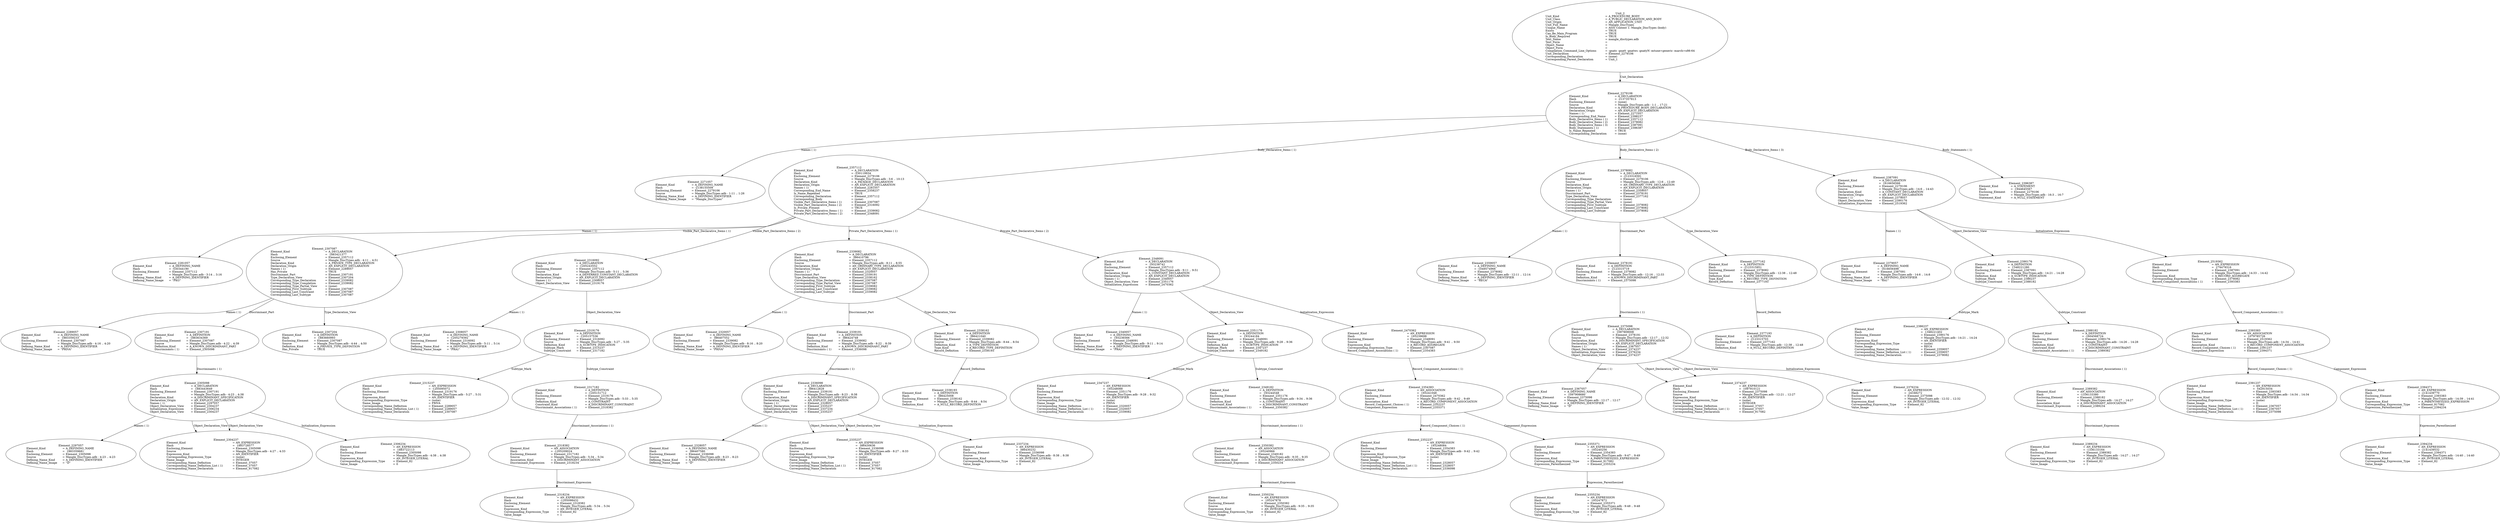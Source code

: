 digraph "mangle_disctypes.adt" {
  Unit_2 -> Element_2279106
      [ label=Unit_Declaration ];
  Unit_2
      [ label=<<TABLE BORDER="0" CELLBORDER="0" CELLSPACING="0" CELLPADDING="0"> 
          <TR><TD COLSPAN="3">Unit_2</TD></TR>
          <TR><TD ALIGN="LEFT">Unit_Kind   </TD><TD> = </TD><TD ALIGN="LEFT">A_PROCEDURE_BODY</TD></TR>
          <TR><TD ALIGN="LEFT">Unit_Class   </TD><TD> = </TD><TD ALIGN="LEFT">A_PUBLIC_DECLARATION_AND_BODY</TD></TR>
          <TR><TD ALIGN="LEFT">Unit_Origin   </TD><TD> = </TD><TD ALIGN="LEFT">AN_APPLICATION_UNIT</TD></TR>
          <TR><TD ALIGN="LEFT">Unit_Full_Name    </TD><TD> = </TD><TD ALIGN="LEFT">Mangle_DiscTypes</TD></TR>
          <TR><TD ALIGN="LEFT">Unique_Name   </TD><TD> = </TD><TD ALIGN="LEFT">ASIS Context 1: Mangle_DiscTypes (body)</TD></TR>
          <TR><TD ALIGN="LEFT">Exists  </TD><TD> = </TD><TD ALIGN="LEFT">TRUE</TD></TR>
          <TR><TD ALIGN="LEFT">Can_Be_Main_Program     </TD><TD> = </TD><TD ALIGN="LEFT">TRUE</TD></TR>
          <TR><TD ALIGN="LEFT">Is_Body_Required     </TD><TD> = </TD><TD ALIGN="LEFT">TRUE</TD></TR>
          <TR><TD ALIGN="LEFT">Text_Name   </TD><TD> = </TD><TD ALIGN="LEFT">mangle_disctypes.adb</TD></TR>
          <TR><TD ALIGN="LEFT">Text_Form   </TD><TD> = </TD><TD ALIGN="LEFT"></TD></TR>
          <TR><TD ALIGN="LEFT">Object_Name   </TD><TD> = </TD><TD ALIGN="LEFT"></TD></TR>
          <TR><TD ALIGN="LEFT">Object_Form   </TD><TD> = </TD><TD ALIGN="LEFT"></TD></TR>
          <TR><TD ALIGN="LEFT">Compilation_Command_Line_Options         </TD><TD> = </TD><TD ALIGN="LEFT">-gnatc -gnatt -gnatws -gnatyN -mtune=generic -march=x86-64</TD></TR>
          <TR><TD ALIGN="LEFT">Unit_Declaration     </TD><TD> = </TD><TD ALIGN="LEFT">Element_2279106</TD></TR>
          <TR><TD ALIGN="LEFT">Corresponding_Declaration       </TD><TD> = </TD><TD ALIGN="LEFT">(none)</TD></TR>
          <TR><TD ALIGN="LEFT">Corresponding_Parent_Declaration         </TD><TD> = </TD><TD ALIGN="LEFT">Unit_1</TD></TR>
          </TABLE>> ];
  Element_2279106 -> Element_2271057
      [ label="Names ( 1)" ];
  Element_2279106 -> Element_2357112
      [ label="Body_Declarative_Items ( 1)" ];
  Element_2279106 -> Element_2378082
      [ label="Body_Declarative_Items ( 2)" ];
  Element_2279106 -> Element_2387091
      [ label="Body_Declarative_Items ( 3)" ];
  Element_2279106 -> Element_2396387
      [ label="Body_Statements ( 1)" ];
  Element_2279106
      [ label=<<TABLE BORDER="0" CELLBORDER="0" CELLSPACING="0" CELLPADDING="0"> 
          <TR><TD COLSPAN="3">Element_2279106</TD></TR>
          <TR><TD ALIGN="LEFT">Element_Kind    </TD><TD> = </TD><TD ALIGN="LEFT">A_DECLARATION</TD></TR>
          <TR><TD ALIGN="LEFT">Hash  </TD><TD> = </TD><TD ALIGN="LEFT">-2137357813</TD></TR>
          <TR><TD ALIGN="LEFT">Enclosing_Element     </TD><TD> = </TD><TD ALIGN="LEFT">(none)</TD></TR>
          <TR><TD ALIGN="LEFT">Source  </TD><TD> = </TD><TD ALIGN="LEFT">Mangle_DiscTypes.adb - 1:1 .. 17:21</TD></TR>
          <TR><TD ALIGN="LEFT">Declaration_Kind     </TD><TD> = </TD><TD ALIGN="LEFT">A_PROCEDURE_BODY_DECLARATION</TD></TR>
          <TR><TD ALIGN="LEFT">Declaration_Origin     </TD><TD> = </TD><TD ALIGN="LEFT">AN_EXPLICIT_DECLARATION</TD></TR>
          <TR><TD ALIGN="LEFT">Names ( 1)   </TD><TD> = </TD><TD ALIGN="LEFT">Element_2271057</TD></TR>
          <TR><TD ALIGN="LEFT">Corresponding_End_Name      </TD><TD> = </TD><TD ALIGN="LEFT">Element_2398237</TD></TR>
          <TR><TD ALIGN="LEFT">Body_Declarative_Items ( 1)       </TD><TD> = </TD><TD ALIGN="LEFT">Element_2357112</TD></TR>
          <TR><TD ALIGN="LEFT">Body_Declarative_Items ( 2)       </TD><TD> = </TD><TD ALIGN="LEFT">Element_2378082</TD></TR>
          <TR><TD ALIGN="LEFT">Body_Declarative_Items ( 3)       </TD><TD> = </TD><TD ALIGN="LEFT">Element_2387091</TD></TR>
          <TR><TD ALIGN="LEFT">Body_Statements ( 1)      </TD><TD> = </TD><TD ALIGN="LEFT">Element_2396387</TD></TR>
          <TR><TD ALIGN="LEFT">Is_Name_Repeated     </TD><TD> = </TD><TD ALIGN="LEFT">TRUE</TD></TR>
          <TR><TD ALIGN="LEFT">Corresponding_Declaration       </TD><TD> = </TD><TD ALIGN="LEFT">(none)</TD></TR>
          </TABLE>> ];
  Element_2271057
      [ label=<<TABLE BORDER="0" CELLBORDER="0" CELLSPACING="0" CELLPADDING="0"> 
          <TR><TD COLSPAN="3">Element_2271057</TD></TR>
          <TR><TD ALIGN="LEFT">Element_Kind    </TD><TD> = </TD><TD ALIGN="LEFT">A_DEFINING_NAME</TD></TR>
          <TR><TD ALIGN="LEFT">Hash  </TD><TD> = </TD><TD ALIGN="LEFT">-2138155509</TD></TR>
          <TR><TD ALIGN="LEFT">Enclosing_Element     </TD><TD> = </TD><TD ALIGN="LEFT">Element_2279106</TD></TR>
          <TR><TD ALIGN="LEFT">Source  </TD><TD> = </TD><TD ALIGN="LEFT">Mangle_DiscTypes.adb - 1:11 .. 1:26</TD></TR>
          <TR><TD ALIGN="LEFT">Defining_Name_Kind     </TD><TD> = </TD><TD ALIGN="LEFT">A_DEFINING_IDENTIFIER</TD></TR>
          <TR><TD ALIGN="LEFT">Defining_Name_Image     </TD><TD> = </TD><TD ALIGN="LEFT">"Mangle_DiscTypes"</TD></TR>
          </TABLE>> ];
  Element_2357112 -> Element_2281057
      [ label="Names ( 1)" ];
  Element_2357112 -> Element_2307087
      [ label="Visible_Part_Declarative_Items ( 1)" ];
  Element_2357112 -> Element_2316092
      [ label="Visible_Part_Declarative_Items ( 2)" ];
  Element_2357112 -> Element_2339082
      [ label="Private_Part_Declarative_Items ( 1)" ];
  Element_2357112 -> Element_2348091
      [ label="Private_Part_Declarative_Items ( 2)" ];
  Element_2357112
      [ label=<<TABLE BORDER="0" CELLBORDER="0" CELLSPACING="0" CELLPADDING="0"> 
          <TR><TD COLSPAN="3">Element_2357112</TD></TR>
          <TR><TD ALIGN="LEFT">Element_Kind    </TD><TD> = </TD><TD ALIGN="LEFT">A_DECLARATION</TD></TR>
          <TR><TD ALIGN="LEFT">Hash  </TD><TD> = </TD><TD ALIGN="LEFT">-530119934</TD></TR>
          <TR><TD ALIGN="LEFT">Enclosing_Element     </TD><TD> = </TD><TD ALIGN="LEFT">Element_2279106</TD></TR>
          <TR><TD ALIGN="LEFT">Source  </TD><TD> = </TD><TD ALIGN="LEFT">Mangle_DiscTypes.adb - 3:6 .. 10:13</TD></TR>
          <TR><TD ALIGN="LEFT">Declaration_Kind     </TD><TD> = </TD><TD ALIGN="LEFT">A_PACKAGE_DECLARATION</TD></TR>
          <TR><TD ALIGN="LEFT">Declaration_Origin     </TD><TD> = </TD><TD ALIGN="LEFT">AN_EXPLICIT_DECLARATION</TD></TR>
          <TR><TD ALIGN="LEFT">Names ( 1)   </TD><TD> = </TD><TD ALIGN="LEFT">Element_2281057</TD></TR>
          <TR><TD ALIGN="LEFT">Corresponding_End_Name      </TD><TD> = </TD><TD ALIGN="LEFT">Element_2358237</TD></TR>
          <TR><TD ALIGN="LEFT">Is_Name_Repeated     </TD><TD> = </TD><TD ALIGN="LEFT">TRUE</TD></TR>
          <TR><TD ALIGN="LEFT">Corresponding_Declaration       </TD><TD> = </TD><TD ALIGN="LEFT">Element_2357112</TD></TR>
          <TR><TD ALIGN="LEFT">Corresponding_Body     </TD><TD> = </TD><TD ALIGN="LEFT">(none)</TD></TR>
          <TR><TD ALIGN="LEFT">Visible_Part_Declarative_Items ( 1)         </TD><TD> = </TD><TD ALIGN="LEFT">Element_2307087</TD></TR>
          <TR><TD ALIGN="LEFT">Visible_Part_Declarative_Items ( 2)         </TD><TD> = </TD><TD ALIGN="LEFT">Element_2316092</TD></TR>
          <TR><TD ALIGN="LEFT">Is_Private_Present     </TD><TD> = </TD><TD ALIGN="LEFT">TRUE</TD></TR>
          <TR><TD ALIGN="LEFT">Private_Part_Declarative_Items ( 1)         </TD><TD> = </TD><TD ALIGN="LEFT">Element_2339082</TD></TR>
          <TR><TD ALIGN="LEFT">Private_Part_Declarative_Items ( 2)         </TD><TD> = </TD><TD ALIGN="LEFT">Element_2348091</TD></TR>
          </TABLE>> ];
  Element_2281057
      [ label=<<TABLE BORDER="0" CELLBORDER="0" CELLSPACING="0" CELLPADDING="0"> 
          <TR><TD COLSPAN="3">Element_2281057</TD></TR>
          <TR><TD ALIGN="LEFT">Element_Kind    </TD><TD> = </TD><TD ALIGN="LEFT">A_DEFINING_NAME</TD></TR>
          <TR><TD ALIGN="LEFT">Hash  </TD><TD> = </TD><TD ALIGN="LEFT">-530344190</TD></TR>
          <TR><TD ALIGN="LEFT">Enclosing_Element     </TD><TD> = </TD><TD ALIGN="LEFT">Element_2357112</TD></TR>
          <TR><TD ALIGN="LEFT">Source  </TD><TD> = </TD><TD ALIGN="LEFT">Mangle_DiscTypes.adb - 3:14 .. 3:16</TD></TR>
          <TR><TD ALIGN="LEFT">Defining_Name_Kind     </TD><TD> = </TD><TD ALIGN="LEFT">A_DEFINING_IDENTIFIER</TD></TR>
          <TR><TD ALIGN="LEFT">Defining_Name_Image     </TD><TD> = </TD><TD ALIGN="LEFT">"PKG"</TD></TR>
          </TABLE>> ];
  Element_2307087 -> Element_2289057
      [ label="Names ( 1)" ];
  Element_2307087 -> Element_2307191
      [ label=Discriminant_Part ];
  Element_2307087 -> Element_2307204
      [ label=Type_Declaration_View ];
  Element_2307087
      [ label=<<TABLE BORDER="0" CELLBORDER="0" CELLSPACING="0" CELLPADDING="0"> 
          <TR><TD COLSPAN="3">Element_2307087</TD></TR>
          <TR><TD ALIGN="LEFT">Element_Kind    </TD><TD> = </TD><TD ALIGN="LEFT">A_DECLARATION</TD></TR>
          <TR><TD ALIGN="LEFT">Hash  </TD><TD> = </TD><TD ALIGN="LEFT"> 1883421377</TD></TR>
          <TR><TD ALIGN="LEFT">Enclosing_Element     </TD><TD> = </TD><TD ALIGN="LEFT">Element_2357112</TD></TR>
          <TR><TD ALIGN="LEFT">Source  </TD><TD> = </TD><TD ALIGN="LEFT">Mangle_DiscTypes.adb - 4:11 .. 4:51</TD></TR>
          <TR><TD ALIGN="LEFT">Declaration_Kind     </TD><TD> = </TD><TD ALIGN="LEFT">A_PRIVATE_TYPE_DECLARATION</TD></TR>
          <TR><TD ALIGN="LEFT">Declaration_Origin     </TD><TD> = </TD><TD ALIGN="LEFT">AN_EXPLICIT_DECLARATION</TD></TR>
          <TR><TD ALIGN="LEFT">Names ( 1)   </TD><TD> = </TD><TD ALIGN="LEFT">Element_2289057</TD></TR>
          <TR><TD ALIGN="LEFT">Has_Private   </TD><TD> = </TD><TD ALIGN="LEFT">TRUE</TD></TR>
          <TR><TD ALIGN="LEFT">Discriminant_Part     </TD><TD> = </TD><TD ALIGN="LEFT">Element_2307191</TD></TR>
          <TR><TD ALIGN="LEFT">Type_Declaration_View      </TD><TD> = </TD><TD ALIGN="LEFT">Element_2307204</TD></TR>
          <TR><TD ALIGN="LEFT">Corresponding_Type_Declaration        </TD><TD> = </TD><TD ALIGN="LEFT">Element_2339082</TD></TR>
          <TR><TD ALIGN="LEFT">Corresponding_Type_Completion        </TD><TD> = </TD><TD ALIGN="LEFT">Element_2339082</TD></TR>
          <TR><TD ALIGN="LEFT">Corresponding_Type_Partial_View        </TD><TD> = </TD><TD ALIGN="LEFT">(none)</TD></TR>
          <TR><TD ALIGN="LEFT">Corresponding_First_Subtype       </TD><TD> = </TD><TD ALIGN="LEFT">Element_2307087</TD></TR>
          <TR><TD ALIGN="LEFT">Corresponding_Last_Constraint        </TD><TD> = </TD><TD ALIGN="LEFT">Element_2307087</TD></TR>
          <TR><TD ALIGN="LEFT">Corresponding_Last_Subtype       </TD><TD> = </TD><TD ALIGN="LEFT">Element_2307087</TD></TR>
          </TABLE>> ];
  Element_2289057
      [ label=<<TABLE BORDER="0" CELLBORDER="0" CELLSPACING="0" CELLPADDING="0"> 
          <TR><TD COLSPAN="3">Element_2289057</TD></TR>
          <TR><TD ALIGN="LEFT">Element_Kind    </TD><TD> = </TD><TD ALIGN="LEFT">A_DEFINING_NAME</TD></TR>
          <TR><TD ALIGN="LEFT">Hash  </TD><TD> = </TD><TD ALIGN="LEFT"> 1883359233</TD></TR>
          <TR><TD ALIGN="LEFT">Enclosing_Element     </TD><TD> = </TD><TD ALIGN="LEFT">Element_2307087</TD></TR>
          <TR><TD ALIGN="LEFT">Source  </TD><TD> = </TD><TD ALIGN="LEFT">Mangle_DiscTypes.adb - 4:16 .. 4:20</TD></TR>
          <TR><TD ALIGN="LEFT">Defining_Name_Kind     </TD><TD> = </TD><TD ALIGN="LEFT">A_DEFINING_IDENTIFIER</TD></TR>
          <TR><TD ALIGN="LEFT">Defining_Name_Image     </TD><TD> = </TD><TD ALIGN="LEFT">"PRIVA"</TD></TR>
          </TABLE>> ];
  Element_2307191 -> Element_2305098
      [ label="Discriminants ( 1)" ];
  Element_2307191
      [ label=<<TABLE BORDER="0" CELLBORDER="0" CELLSPACING="0" CELLPADDING="0"> 
          <TR><TD COLSPAN="3">Element_2307191</TD></TR>
          <TR><TD ALIGN="LEFT">Element_Kind    </TD><TD> = </TD><TD ALIGN="LEFT">A_DEFINITION</TD></TR>
          <TR><TD ALIGN="LEFT">Hash  </TD><TD> = </TD><TD ALIGN="LEFT"> 1883634369</TD></TR>
          <TR><TD ALIGN="LEFT">Enclosing_Element     </TD><TD> = </TD><TD ALIGN="LEFT">Element_2307087</TD></TR>
          <TR><TD ALIGN="LEFT">Source  </TD><TD> = </TD><TD ALIGN="LEFT">Mangle_DiscTypes.adb - 4:22 .. 4:39</TD></TR>
          <TR><TD ALIGN="LEFT">Definition_Kind    </TD><TD> = </TD><TD ALIGN="LEFT">A_KNOWN_DISCRIMINANT_PART</TD></TR>
          <TR><TD ALIGN="LEFT">Discriminants ( 1)     </TD><TD> = </TD><TD ALIGN="LEFT">Element_2305098</TD></TR>
          </TABLE>> ];
  Element_2305098 -> Element_2297057
      [ label="Names ( 1)" ];
  Element_2305098 -> Element_2304237
      [ label=Object_Declaration_View ];
  Element_2305098 -> Element_2306234
      [ label=Initialization_Expression ];
  Element_2305098 -> Element_2304237
      [ label=Object_Declaration_View ];
  Element_2305098
      [ label=<<TABLE BORDER="0" CELLBORDER="0" CELLSPACING="0" CELLPADDING="0"> 
          <TR><TD COLSPAN="3">Element_2305098</TD></TR>
          <TR><TD ALIGN="LEFT">Element_Kind    </TD><TD> = </TD><TD ALIGN="LEFT">A_DECLARATION</TD></TR>
          <TR><TD ALIGN="LEFT">Hash  </TD><TD> = </TD><TD ALIGN="LEFT"> 1883443649</TD></TR>
          <TR><TD ALIGN="LEFT">Enclosing_Element     </TD><TD> = </TD><TD ALIGN="LEFT">Element_2307191</TD></TR>
          <TR><TD ALIGN="LEFT">Source  </TD><TD> = </TD><TD ALIGN="LEFT">Mangle_DiscTypes.adb - 4:23 .. 4:38</TD></TR>
          <TR><TD ALIGN="LEFT">Declaration_Kind     </TD><TD> = </TD><TD ALIGN="LEFT">A_DISCRIMINANT_SPECIFICATION</TD></TR>
          <TR><TD ALIGN="LEFT">Declaration_Origin     </TD><TD> = </TD><TD ALIGN="LEFT">AN_EXPLICIT_DECLARATION</TD></TR>
          <TR><TD ALIGN="LEFT">Names ( 1)   </TD><TD> = </TD><TD ALIGN="LEFT">Element_2297057</TD></TR>
          <TR><TD ALIGN="LEFT">Object_Declaration_View      </TD><TD> = </TD><TD ALIGN="LEFT">Element_2304237</TD></TR>
          <TR><TD ALIGN="LEFT">Initialization_Expression       </TD><TD> = </TD><TD ALIGN="LEFT">Element_2306234</TD></TR>
          <TR><TD ALIGN="LEFT">Object_Declaration_View      </TD><TD> = </TD><TD ALIGN="LEFT">Element_2304237</TD></TR>
          </TABLE>> ];
  Element_2297057
      [ label=<<TABLE BORDER="0" CELLBORDER="0" CELLSPACING="0" CELLPADDING="0"> 
          <TR><TD COLSPAN="3">Element_2297057</TD></TR>
          <TR><TD ALIGN="LEFT">Element_Kind    </TD><TD> = </TD><TD ALIGN="LEFT">A_DEFINING_NAME</TD></TR>
          <TR><TD ALIGN="LEFT">Hash  </TD><TD> = </TD><TD ALIGN="LEFT"> 1883359681</TD></TR>
          <TR><TD ALIGN="LEFT">Enclosing_Element     </TD><TD> = </TD><TD ALIGN="LEFT">Element_2305098</TD></TR>
          <TR><TD ALIGN="LEFT">Source  </TD><TD> = </TD><TD ALIGN="LEFT">Mangle_DiscTypes.adb - 4:23 .. 4:23</TD></TR>
          <TR><TD ALIGN="LEFT">Defining_Name_Kind     </TD><TD> = </TD><TD ALIGN="LEFT">A_DEFINING_IDENTIFIER</TD></TR>
          <TR><TD ALIGN="LEFT">Defining_Name_Image     </TD><TD> = </TD><TD ALIGN="LEFT">"D"</TD></TR>
          </TABLE>> ];
  Element_2304237
      [ label=<<TABLE BORDER="0" CELLBORDER="0" CELLSPACING="0" CELLPADDING="0"> 
          <TR><TD COLSPAN="3">Element_2304237</TD></TR>
          <TR><TD ALIGN="LEFT">Element_Kind    </TD><TD> = </TD><TD ALIGN="LEFT">AN_EXPRESSION</TD></TR>
          <TR><TD ALIGN="LEFT">Hash  </TD><TD> = </TD><TD ALIGN="LEFT"> 1883728577</TD></TR>
          <TR><TD ALIGN="LEFT">Enclosing_Element     </TD><TD> = </TD><TD ALIGN="LEFT">Element_2305098</TD></TR>
          <TR><TD ALIGN="LEFT">Source  </TD><TD> = </TD><TD ALIGN="LEFT">Mangle_DiscTypes.adb - 4:27 .. 4:33</TD></TR>
          <TR><TD ALIGN="LEFT">Expression_Kind    </TD><TD> = </TD><TD ALIGN="LEFT">AN_IDENTIFIER</TD></TR>
          <TR><TD ALIGN="LEFT">Corresponding_Expression_Type        </TD><TD> = </TD><TD ALIGN="LEFT">(none)</TD></TR>
          <TR><TD ALIGN="LEFT">Name_Image   </TD><TD> = </TD><TD ALIGN="LEFT">INTEGER</TD></TR>
          <TR><TD ALIGN="LEFT">Corresponding_Name_Definition        </TD><TD> = </TD><TD ALIGN="LEFT">Element_37057</TD></TR>
          <TR><TD ALIGN="LEFT">Corresponding_Name_Definition_List ( 1)          </TD><TD> = </TD><TD ALIGN="LEFT">Element_37057</TD></TR>
          <TR><TD ALIGN="LEFT">Corresponding_Name_Declaration        </TD><TD> = </TD><TD ALIGN="LEFT">Element_917082</TD></TR>
          </TABLE>> ];
  Element_2306234
      [ label=<<TABLE BORDER="0" CELLBORDER="0" CELLSPACING="0" CELLPADDING="0"> 
          <TR><TD COLSPAN="3">Element_2306234</TD></TR>
          <TR><TD ALIGN="LEFT">Element_Kind    </TD><TD> = </TD><TD ALIGN="LEFT">AN_EXPRESSION</TD></TR>
          <TR><TD ALIGN="LEFT">Hash  </TD><TD> = </TD><TD ALIGN="LEFT"> 1883722113</TD></TR>
          <TR><TD ALIGN="LEFT">Enclosing_Element     </TD><TD> = </TD><TD ALIGN="LEFT">Element_2305098</TD></TR>
          <TR><TD ALIGN="LEFT">Source  </TD><TD> = </TD><TD ALIGN="LEFT">Mangle_DiscTypes.adb - 4:38 .. 4:38</TD></TR>
          <TR><TD ALIGN="LEFT">Expression_Kind    </TD><TD> = </TD><TD ALIGN="LEFT">AN_INTEGER_LITERAL</TD></TR>
          <TR><TD ALIGN="LEFT">Corresponding_Expression_Type        </TD><TD> = </TD><TD ALIGN="LEFT">Element_82</TD></TR>
          <TR><TD ALIGN="LEFT">Value_Image   </TD><TD> = </TD><TD ALIGN="LEFT">0</TD></TR>
          </TABLE>> ];
  Element_2307204
      [ label=<<TABLE BORDER="0" CELLBORDER="0" CELLSPACING="0" CELLPADDING="0"> 
          <TR><TD COLSPAN="3">Element_2307204</TD></TR>
          <TR><TD ALIGN="LEFT">Element_Kind    </TD><TD> = </TD><TD ALIGN="LEFT">A_DEFINITION</TD></TR>
          <TR><TD ALIGN="LEFT">Hash  </TD><TD> = </TD><TD ALIGN="LEFT"> 1883660993</TD></TR>
          <TR><TD ALIGN="LEFT">Enclosing_Element     </TD><TD> = </TD><TD ALIGN="LEFT">Element_2307087</TD></TR>
          <TR><TD ALIGN="LEFT">Source  </TD><TD> = </TD><TD ALIGN="LEFT">Mangle_DiscTypes.adb - 4:44 .. 4:50</TD></TR>
          <TR><TD ALIGN="LEFT">Definition_Kind    </TD><TD> = </TD><TD ALIGN="LEFT">A_PRIVATE_TYPE_DEFINITION</TD></TR>
          <TR><TD ALIGN="LEFT">Has_Private   </TD><TD> = </TD><TD ALIGN="LEFT">TRUE</TD></TR>
          </TABLE>> ];
  Element_2316092 -> Element_2308057
      [ label="Names ( 1)" ];
  Element_2316092 -> Element_2319176
      [ label=Object_Declaration_View ];
  Element_2316092
      [ label=<<TABLE BORDER="0" CELLBORDER="0" CELLSPACING="0" CELLPADDING="0"> 
          <TR><TD COLSPAN="3">Element_2316092</TD></TR>
          <TR><TD ALIGN="LEFT">Element_Kind    </TD><TD> = </TD><TD ALIGN="LEFT">A_DECLARATION</TD></TR>
          <TR><TD ALIGN="LEFT">Hash  </TD><TD> = </TD><TD ALIGN="LEFT">-1205243552</TD></TR>
          <TR><TD ALIGN="LEFT">Enclosing_Element     </TD><TD> = </TD><TD ALIGN="LEFT">Element_2357112</TD></TR>
          <TR><TD ALIGN="LEFT">Source  </TD><TD> = </TD><TD ALIGN="LEFT">Mangle_DiscTypes.adb - 5:11 .. 5:36</TD></TR>
          <TR><TD ALIGN="LEFT">Declaration_Kind     </TD><TD> = </TD><TD ALIGN="LEFT">A_DEFERRED_CONSTANT_DECLARATION</TD></TR>
          <TR><TD ALIGN="LEFT">Declaration_Origin     </TD><TD> = </TD><TD ALIGN="LEFT">AN_EXPLICIT_DECLARATION</TD></TR>
          <TR><TD ALIGN="LEFT">Names ( 1)   </TD><TD> = </TD><TD ALIGN="LEFT">Element_2308057</TD></TR>
          <TR><TD ALIGN="LEFT">Object_Declaration_View      </TD><TD> = </TD><TD ALIGN="LEFT">Element_2319176</TD></TR>
          </TABLE>> ];
  Element_2308057
      [ label=<<TABLE BORDER="0" CELLBORDER="0" CELLSPACING="0" CELLPADDING="0"> 
          <TR><TD COLSPAN="3">Element_2308057</TD></TR>
          <TR><TD ALIGN="LEFT">Element_Kind    </TD><TD> = </TD><TD ALIGN="LEFT">A_DEFINING_NAME</TD></TR>
          <TR><TD ALIGN="LEFT">Hash  </TD><TD> = </TD><TD ALIGN="LEFT">-1205279392</TD></TR>
          <TR><TD ALIGN="LEFT">Enclosing_Element     </TD><TD> = </TD><TD ALIGN="LEFT">Element_2316092</TD></TR>
          <TR><TD ALIGN="LEFT">Source  </TD><TD> = </TD><TD ALIGN="LEFT">Mangle_DiscTypes.adb - 5:11 .. 5:14</TD></TR>
          <TR><TD ALIGN="LEFT">Defining_Name_Kind     </TD><TD> = </TD><TD ALIGN="LEFT">A_DEFINING_IDENTIFIER</TD></TR>
          <TR><TD ALIGN="LEFT">Defining_Name_Image     </TD><TD> = </TD><TD ALIGN="LEFT">"PRA1"</TD></TR>
          </TABLE>> ];
  Element_2319176 -> Element_2315237
      [ label=Subtype_Mark ];
  Element_2319176 -> Element_2317182
      [ label=Subtype_Constraint ];
  Element_2319176
      [ label=<<TABLE BORDER="0" CELLBORDER="0" CELLSPACING="0" CELLPADDING="0"> 
          <TR><TD COLSPAN="3">Element_2319176</TD></TR>
          <TR><TD ALIGN="LEFT">Element_Kind    </TD><TD> = </TD><TD ALIGN="LEFT">A_DEFINITION</TD></TR>
          <TR><TD ALIGN="LEFT">Hash  </TD><TD> = </TD><TD ALIGN="LEFT">-1205157536</TD></TR>
          <TR><TD ALIGN="LEFT">Enclosing_Element     </TD><TD> = </TD><TD ALIGN="LEFT">Element_2316092</TD></TR>
          <TR><TD ALIGN="LEFT">Source  </TD><TD> = </TD><TD ALIGN="LEFT">Mangle_DiscTypes.adb - 5:27 .. 5:35</TD></TR>
          <TR><TD ALIGN="LEFT">Definition_Kind    </TD><TD> = </TD><TD ALIGN="LEFT">A_SUBTYPE_INDICATION</TD></TR>
          <TR><TD ALIGN="LEFT">Subtype_Mark    </TD><TD> = </TD><TD ALIGN="LEFT">Element_2315237</TD></TR>
          <TR><TD ALIGN="LEFT">Subtype_Constraint     </TD><TD> = </TD><TD ALIGN="LEFT">Element_2317182</TD></TR>
          </TABLE>> ];
  Element_2315237
      [ label=<<TABLE BORDER="0" CELLBORDER="0" CELLSPACING="0" CELLPADDING="0"> 
          <TR><TD COLSPAN="3">Element_2315237</TD></TR>
          <TR><TD ALIGN="LEFT">Element_Kind    </TD><TD> = </TD><TD ALIGN="LEFT">AN_EXPRESSION</TD></TR>
          <TR><TD ALIGN="LEFT">Hash  </TD><TD> = </TD><TD ALIGN="LEFT">-1205095072</TD></TR>
          <TR><TD ALIGN="LEFT">Enclosing_Element     </TD><TD> = </TD><TD ALIGN="LEFT">Element_2319176</TD></TR>
          <TR><TD ALIGN="LEFT">Source  </TD><TD> = </TD><TD ALIGN="LEFT">Mangle_DiscTypes.adb - 5:27 .. 5:31</TD></TR>
          <TR><TD ALIGN="LEFT">Expression_Kind    </TD><TD> = </TD><TD ALIGN="LEFT">AN_IDENTIFIER</TD></TR>
          <TR><TD ALIGN="LEFT">Corresponding_Expression_Type        </TD><TD> = </TD><TD ALIGN="LEFT">(none)</TD></TR>
          <TR><TD ALIGN="LEFT">Name_Image   </TD><TD> = </TD><TD ALIGN="LEFT">PRIVA</TD></TR>
          <TR><TD ALIGN="LEFT">Corresponding_Name_Definition        </TD><TD> = </TD><TD ALIGN="LEFT">Element_2289057</TD></TR>
          <TR><TD ALIGN="LEFT">Corresponding_Name_Definition_List ( 1)          </TD><TD> = </TD><TD ALIGN="LEFT">Element_2289057</TD></TR>
          <TR><TD ALIGN="LEFT">Corresponding_Name_Declaration        </TD><TD> = </TD><TD ALIGN="LEFT">Element_2307087</TD></TR>
          </TABLE>> ];
  Element_2317182 -> Element_2318382
      [ label="Discriminant_Associations ( 1)" ];
  Element_2317182
      [ label=<<TABLE BORDER="0" CELLBORDER="0" CELLSPACING="0" CELLPADDING="0"> 
          <TR><TD COLSPAN="3">Element_2317182</TD></TR>
          <TR><TD ALIGN="LEFT">Element_Kind    </TD><TD> = </TD><TD ALIGN="LEFT">A_DEFINITION</TD></TR>
          <TR><TD ALIGN="LEFT">Hash  </TD><TD> = </TD><TD ALIGN="LEFT">-1205151712</TD></TR>
          <TR><TD ALIGN="LEFT">Enclosing_Element     </TD><TD> = </TD><TD ALIGN="LEFT">Element_2319176</TD></TR>
          <TR><TD ALIGN="LEFT">Source  </TD><TD> = </TD><TD ALIGN="LEFT">Mangle_DiscTypes.adb - 5:33 .. 5:35</TD></TR>
          <TR><TD ALIGN="LEFT">Definition_Kind    </TD><TD> = </TD><TD ALIGN="LEFT">A_CONSTRAINT</TD></TR>
          <TR><TD ALIGN="LEFT">Constraint_Kind    </TD><TD> = </TD><TD ALIGN="LEFT">A_DISCRIMINANT_CONSTRAINT</TD></TR>
          <TR><TD ALIGN="LEFT">Discriminant_Associations ( 1)        </TD><TD> = </TD><TD ALIGN="LEFT">Element_2318382</TD></TR>
          </TABLE>> ];
  Element_2318382 -> Element_2318234
      [ label=Discriminant_Expression ];
  Element_2318382
      [ label=<<TABLE BORDER="0" CELLBORDER="0" CELLSPACING="0" CELLPADDING="0"> 
          <TR><TD COLSPAN="3">Element_2318382</TD></TR>
          <TR><TD ALIGN="LEFT">Element_Kind    </TD><TD> = </TD><TD ALIGN="LEFT">AN_ASSOCIATION</TD></TR>
          <TR><TD ALIGN="LEFT">Hash  </TD><TD> = </TD><TD ALIGN="LEFT">-1205209024</TD></TR>
          <TR><TD ALIGN="LEFT">Enclosing_Element     </TD><TD> = </TD><TD ALIGN="LEFT">Element_2317182</TD></TR>
          <TR><TD ALIGN="LEFT">Source  </TD><TD> = </TD><TD ALIGN="LEFT">Mangle_DiscTypes.adb - 5:34 .. 5:34</TD></TR>
          <TR><TD ALIGN="LEFT">Association_Kind     </TD><TD> = </TD><TD ALIGN="LEFT">A_DISCRIMINANT_ASSOCIATION</TD></TR>
          <TR><TD ALIGN="LEFT">Discriminant_Expression      </TD><TD> = </TD><TD ALIGN="LEFT">Element_2318234</TD></TR>
          </TABLE>> ];
  Element_2318234
      [ label=<<TABLE BORDER="0" CELLBORDER="0" CELLSPACING="0" CELLPADDING="0"> 
          <TR><TD COLSPAN="3">Element_2318234</TD></TR>
          <TR><TD ALIGN="LEFT">Element_Kind    </TD><TD> = </TD><TD ALIGN="LEFT">AN_EXPRESSION</TD></TR>
          <TR><TD ALIGN="LEFT">Hash  </TD><TD> = </TD><TD ALIGN="LEFT">-1205098432</TD></TR>
          <TR><TD ALIGN="LEFT">Enclosing_Element     </TD><TD> = </TD><TD ALIGN="LEFT">Element_2318382</TD></TR>
          <TR><TD ALIGN="LEFT">Source  </TD><TD> = </TD><TD ALIGN="LEFT">Mangle_DiscTypes.adb - 5:34 .. 5:34</TD></TR>
          <TR><TD ALIGN="LEFT">Expression_Kind    </TD><TD> = </TD><TD ALIGN="LEFT">AN_INTEGER_LITERAL</TD></TR>
          <TR><TD ALIGN="LEFT">Corresponding_Expression_Type        </TD><TD> = </TD><TD ALIGN="LEFT">Element_82</TD></TR>
          <TR><TD ALIGN="LEFT">Value_Image   </TD><TD> = </TD><TD ALIGN="LEFT">1</TD></TR>
          </TABLE>> ];
  Element_2339082 -> Element_2320057
      [ label="Names ( 1)" ];
  Element_2339082 -> Element_2339191
      [ label=Discriminant_Part ];
  Element_2339082 -> Element_2338162
      [ label=Type_Declaration_View ];
  Element_2339082
      [ label=<<TABLE BORDER="0" CELLBORDER="0" CELLSPACING="0" CELLPADDING="0"> 
          <TR><TD COLSPAN="3">Element_2339082</TD></TR>
          <TR><TD ALIGN="LEFT">Element_Kind    </TD><TD> = </TD><TD ALIGN="LEFT">A_DECLARATION</TD></TR>
          <TR><TD ALIGN="LEFT">Hash  </TD><TD> = </TD><TD ALIGN="LEFT"> 386410796</TD></TR>
          <TR><TD ALIGN="LEFT">Enclosing_Element     </TD><TD> = </TD><TD ALIGN="LEFT">Element_2357112</TD></TR>
          <TR><TD ALIGN="LEFT">Source  </TD><TD> = </TD><TD ALIGN="LEFT">Mangle_DiscTypes.adb - 8:11 .. 8:55</TD></TR>
          <TR><TD ALIGN="LEFT">Declaration_Kind     </TD><TD> = </TD><TD ALIGN="LEFT">AN_ORDINARY_TYPE_DECLARATION</TD></TR>
          <TR><TD ALIGN="LEFT">Declaration_Origin     </TD><TD> = </TD><TD ALIGN="LEFT">AN_EXPLICIT_DECLARATION</TD></TR>
          <TR><TD ALIGN="LEFT">Names ( 1)   </TD><TD> = </TD><TD ALIGN="LEFT">Element_2320057</TD></TR>
          <TR><TD ALIGN="LEFT">Discriminant_Part     </TD><TD> = </TD><TD ALIGN="LEFT">Element_2339191</TD></TR>
          <TR><TD ALIGN="LEFT">Type_Declaration_View      </TD><TD> = </TD><TD ALIGN="LEFT">Element_2338162</TD></TR>
          <TR><TD ALIGN="LEFT">Corresponding_Type_Declaration        </TD><TD> = </TD><TD ALIGN="LEFT">Element_2307087</TD></TR>
          <TR><TD ALIGN="LEFT">Corresponding_Type_Partial_View        </TD><TD> = </TD><TD ALIGN="LEFT">Element_2307087</TD></TR>
          <TR><TD ALIGN="LEFT">Corresponding_First_Subtype       </TD><TD> = </TD><TD ALIGN="LEFT">Element_2339082</TD></TR>
          <TR><TD ALIGN="LEFT">Corresponding_Last_Constraint        </TD><TD> = </TD><TD ALIGN="LEFT">Element_2339082</TD></TR>
          <TR><TD ALIGN="LEFT">Corresponding_Last_Subtype       </TD><TD> = </TD><TD ALIGN="LEFT">Element_2339082</TD></TR>
          </TABLE>> ];
  Element_2320057
      [ label=<<TABLE BORDER="0" CELLBORDER="0" CELLSPACING="0" CELLPADDING="0"> 
          <TR><TD COLSPAN="3">Element_2320057</TD></TR>
          <TR><TD ALIGN="LEFT">Element_Kind    </TD><TD> = </TD><TD ALIGN="LEFT">A_DEFINING_NAME</TD></TR>
          <TR><TD ALIGN="LEFT">Hash  </TD><TD> = </TD><TD ALIGN="LEFT"> 386407552</TD></TR>
          <TR><TD ALIGN="LEFT">Enclosing_Element     </TD><TD> = </TD><TD ALIGN="LEFT">Element_2339082</TD></TR>
          <TR><TD ALIGN="LEFT">Source  </TD><TD> = </TD><TD ALIGN="LEFT">Mangle_DiscTypes.adb - 8:16 .. 8:20</TD></TR>
          <TR><TD ALIGN="LEFT">Defining_Name_Kind     </TD><TD> = </TD><TD ALIGN="LEFT">A_DEFINING_IDENTIFIER</TD></TR>
          <TR><TD ALIGN="LEFT">Defining_Name_Image     </TD><TD> = </TD><TD ALIGN="LEFT">"PRIVA"</TD></TR>
          </TABLE>> ];
  Element_2339191 -> Element_2336098
      [ label="Discriminants ( 1)" ];
  Element_2339191
      [ label=<<TABLE BORDER="0" CELLBORDER="0" CELLSPACING="0" CELLPADDING="0"> 
          <TR><TD COLSPAN="3">Element_2339191</TD></TR>
          <TR><TD ALIGN="LEFT">Element_Kind    </TD><TD> = </TD><TD ALIGN="LEFT">A_DEFINITION</TD></TR>
          <TR><TD ALIGN="LEFT">Hash  </TD><TD> = </TD><TD ALIGN="LEFT"> 386424748</TD></TR>
          <TR><TD ALIGN="LEFT">Enclosing_Element     </TD><TD> = </TD><TD ALIGN="LEFT">Element_2339082</TD></TR>
          <TR><TD ALIGN="LEFT">Source  </TD><TD> = </TD><TD ALIGN="LEFT">Mangle_DiscTypes.adb - 8:22 .. 8:39</TD></TR>
          <TR><TD ALIGN="LEFT">Definition_Kind    </TD><TD> = </TD><TD ALIGN="LEFT">A_KNOWN_DISCRIMINANT_PART</TD></TR>
          <TR><TD ALIGN="LEFT">Discriminants ( 1)     </TD><TD> = </TD><TD ALIGN="LEFT">Element_2336098</TD></TR>
          </TABLE>> ];
  Element_2336098 -> Element_2328057
      [ label="Names ( 1)" ];
  Element_2336098 -> Element_2335237
      [ label=Object_Declaration_View ];
  Element_2336098 -> Element_2337234
      [ label=Initialization_Expression ];
  Element_2336098 -> Element_2335237
      [ label=Object_Declaration_View ];
  Element_2336098
      [ label=<<TABLE BORDER="0" CELLBORDER="0" CELLSPACING="0" CELLPADDING="0"> 
          <TR><TD COLSPAN="3">Element_2336098</TD></TR>
          <TR><TD ALIGN="LEFT">Element_Kind    </TD><TD> = </TD><TD ALIGN="LEFT">A_DECLARATION</TD></TR>
          <TR><TD ALIGN="LEFT">Hash  </TD><TD> = </TD><TD ALIGN="LEFT"> 386412828</TD></TR>
          <TR><TD ALIGN="LEFT">Enclosing_Element     </TD><TD> = </TD><TD ALIGN="LEFT">Element_2339191</TD></TR>
          <TR><TD ALIGN="LEFT">Source  </TD><TD> = </TD><TD ALIGN="LEFT">Mangle_DiscTypes.adb - 8:23 .. 8:38</TD></TR>
          <TR><TD ALIGN="LEFT">Declaration_Kind     </TD><TD> = </TD><TD ALIGN="LEFT">A_DISCRIMINANT_SPECIFICATION</TD></TR>
          <TR><TD ALIGN="LEFT">Declaration_Origin     </TD><TD> = </TD><TD ALIGN="LEFT">AN_EXPLICIT_DECLARATION</TD></TR>
          <TR><TD ALIGN="LEFT">Names ( 1)   </TD><TD> = </TD><TD ALIGN="LEFT">Element_2328057</TD></TR>
          <TR><TD ALIGN="LEFT">Object_Declaration_View      </TD><TD> = </TD><TD ALIGN="LEFT">Element_2335237</TD></TR>
          <TR><TD ALIGN="LEFT">Initialization_Expression       </TD><TD> = </TD><TD ALIGN="LEFT">Element_2337234</TD></TR>
          <TR><TD ALIGN="LEFT">Object_Declaration_View      </TD><TD> = </TD><TD ALIGN="LEFT">Element_2335237</TD></TR>
          </TABLE>> ];
  Element_2328057
      [ label=<<TABLE BORDER="0" CELLBORDER="0" CELLSPACING="0" CELLPADDING="0"> 
          <TR><TD COLSPAN="3">Element_2328057</TD></TR>
          <TR><TD ALIGN="LEFT">Element_Kind    </TD><TD> = </TD><TD ALIGN="LEFT">A_DEFINING_NAME</TD></TR>
          <TR><TD ALIGN="LEFT">Hash  </TD><TD> = </TD><TD ALIGN="LEFT"> 386407580</TD></TR>
          <TR><TD ALIGN="LEFT">Enclosing_Element     </TD><TD> = </TD><TD ALIGN="LEFT">Element_2336098</TD></TR>
          <TR><TD ALIGN="LEFT">Source  </TD><TD> = </TD><TD ALIGN="LEFT">Mangle_DiscTypes.adb - 8:23 .. 8:23</TD></TR>
          <TR><TD ALIGN="LEFT">Defining_Name_Kind     </TD><TD> = </TD><TD ALIGN="LEFT">A_DEFINING_IDENTIFIER</TD></TR>
          <TR><TD ALIGN="LEFT">Defining_Name_Image     </TD><TD> = </TD><TD ALIGN="LEFT">"D"</TD></TR>
          </TABLE>> ];
  Element_2335237
      [ label=<<TABLE BORDER="0" CELLBORDER="0" CELLSPACING="0" CELLPADDING="0"> 
          <TR><TD COLSPAN="3">Element_2335237</TD></TR>
          <TR><TD ALIGN="LEFT">Element_Kind    </TD><TD> = </TD><TD ALIGN="LEFT">AN_EXPRESSION</TD></TR>
          <TR><TD ALIGN="LEFT">Hash  </TD><TD> = </TD><TD ALIGN="LEFT"> 386430636</TD></TR>
          <TR><TD ALIGN="LEFT">Enclosing_Element     </TD><TD> = </TD><TD ALIGN="LEFT">Element_2336098</TD></TR>
          <TR><TD ALIGN="LEFT">Source  </TD><TD> = </TD><TD ALIGN="LEFT">Mangle_DiscTypes.adb - 8:27 .. 8:33</TD></TR>
          <TR><TD ALIGN="LEFT">Expression_Kind    </TD><TD> = </TD><TD ALIGN="LEFT">AN_IDENTIFIER</TD></TR>
          <TR><TD ALIGN="LEFT">Corresponding_Expression_Type        </TD><TD> = </TD><TD ALIGN="LEFT">(none)</TD></TR>
          <TR><TD ALIGN="LEFT">Name_Image   </TD><TD> = </TD><TD ALIGN="LEFT">INTEGER</TD></TR>
          <TR><TD ALIGN="LEFT">Corresponding_Name_Definition        </TD><TD> = </TD><TD ALIGN="LEFT">Element_37057</TD></TR>
          <TR><TD ALIGN="LEFT">Corresponding_Name_Definition_List ( 1)          </TD><TD> = </TD><TD ALIGN="LEFT">Element_37057</TD></TR>
          <TR><TD ALIGN="LEFT">Corresponding_Name_Declaration        </TD><TD> = </TD><TD ALIGN="LEFT">Element_917082</TD></TR>
          </TABLE>> ];
  Element_2337234
      [ label=<<TABLE BORDER="0" CELLBORDER="0" CELLSPACING="0" CELLPADDING="0"> 
          <TR><TD COLSPAN="3">Element_2337234</TD></TR>
          <TR><TD ALIGN="LEFT">Element_Kind    </TD><TD> = </TD><TD ALIGN="LEFT">AN_EXPRESSION</TD></TR>
          <TR><TD ALIGN="LEFT">Hash  </TD><TD> = </TD><TD ALIGN="LEFT"> 386430232</TD></TR>
          <TR><TD ALIGN="LEFT">Enclosing_Element     </TD><TD> = </TD><TD ALIGN="LEFT">Element_2336098</TD></TR>
          <TR><TD ALIGN="LEFT">Source  </TD><TD> = </TD><TD ALIGN="LEFT">Mangle_DiscTypes.adb - 8:38 .. 8:38</TD></TR>
          <TR><TD ALIGN="LEFT">Expression_Kind    </TD><TD> = </TD><TD ALIGN="LEFT">AN_INTEGER_LITERAL</TD></TR>
          <TR><TD ALIGN="LEFT">Corresponding_Expression_Type        </TD><TD> = </TD><TD ALIGN="LEFT">Element_82</TD></TR>
          <TR><TD ALIGN="LEFT">Value_Image   </TD><TD> = </TD><TD ALIGN="LEFT">0</TD></TR>
          </TABLE>> ];
  Element_2338162 -> Element_2338193
      [ label=Record_Definition ];
  Element_2338162
      [ label=<<TABLE BORDER="0" CELLBORDER="0" CELLSPACING="0" CELLPADDING="0"> 
          <TR><TD COLSPAN="3">Element_2338162</TD></TR>
          <TR><TD ALIGN="LEFT">Element_Kind    </TD><TD> = </TD><TD ALIGN="LEFT">A_DEFINITION</TD></TR>
          <TR><TD ALIGN="LEFT">Hash  </TD><TD> = </TD><TD ALIGN="LEFT"> 386421040</TD></TR>
          <TR><TD ALIGN="LEFT">Enclosing_Element     </TD><TD> = </TD><TD ALIGN="LEFT">Element_2339082</TD></TR>
          <TR><TD ALIGN="LEFT">Source  </TD><TD> = </TD><TD ALIGN="LEFT">Mangle_DiscTypes.adb - 8:44 .. 8:54</TD></TR>
          <TR><TD ALIGN="LEFT">Definition_Kind    </TD><TD> = </TD><TD ALIGN="LEFT">A_TYPE_DEFINITION</TD></TR>
          <TR><TD ALIGN="LEFT">Type_Kind   </TD><TD> = </TD><TD ALIGN="LEFT">A_RECORD_TYPE_DEFINITION</TD></TR>
          <TR><TD ALIGN="LEFT">Record_Definition     </TD><TD> = </TD><TD ALIGN="LEFT">Element_2338193</TD></TR>
          </TABLE>> ];
  Element_2338193
      [ label=<<TABLE BORDER="0" CELLBORDER="0" CELLSPACING="0" CELLPADDING="0"> 
          <TR><TD COLSPAN="3">Element_2338193</TD></TR>
          <TR><TD ALIGN="LEFT">Element_Kind    </TD><TD> = </TD><TD ALIGN="LEFT">A_DEFINITION</TD></TR>
          <TR><TD ALIGN="LEFT">Hash  </TD><TD> = </TD><TD ALIGN="LEFT"> 386425008</TD></TR>
          <TR><TD ALIGN="LEFT">Enclosing_Element     </TD><TD> = </TD><TD ALIGN="LEFT">Element_2338162</TD></TR>
          <TR><TD ALIGN="LEFT">Source  </TD><TD> = </TD><TD ALIGN="LEFT">Mangle_DiscTypes.adb - 8:44 .. 8:54</TD></TR>
          <TR><TD ALIGN="LEFT">Definition_Kind    </TD><TD> = </TD><TD ALIGN="LEFT">A_NULL_RECORD_DEFINITION</TD></TR>
          </TABLE>> ];
  Element_2348091 -> Element_2340057
      [ label="Names ( 1)" ];
  Element_2348091 -> Element_2351176
      [ label=Object_Declaration_View ];
  Element_2348091 -> Element_2470362
      [ label=Initialization_Expression ];
  Element_2348091
      [ label=<<TABLE BORDER="0" CELLBORDER="0" CELLSPACING="0" CELLPADDING="0"> 
          <TR><TD COLSPAN="3">Element_2348091</TD></TR>
          <TR><TD ALIGN="LEFT">Element_Kind    </TD><TD> = </TD><TD ALIGN="LEFT">A_DECLARATION</TD></TR>
          <TR><TD ALIGN="LEFT">Hash  </TD><TD> = </TD><TD ALIGN="LEFT"> 193238742</TD></TR>
          <TR><TD ALIGN="LEFT">Enclosing_Element     </TD><TD> = </TD><TD ALIGN="LEFT">Element_2357112</TD></TR>
          <TR><TD ALIGN="LEFT">Source  </TD><TD> = </TD><TD ALIGN="LEFT">Mangle_DiscTypes.adb - 9:11 .. 9:51</TD></TR>
          <TR><TD ALIGN="LEFT">Declaration_Kind     </TD><TD> = </TD><TD ALIGN="LEFT">A_CONSTANT_DECLARATION</TD></TR>
          <TR><TD ALIGN="LEFT">Declaration_Origin     </TD><TD> = </TD><TD ALIGN="LEFT">AN_EXPLICIT_DECLARATION</TD></TR>
          <TR><TD ALIGN="LEFT">Names ( 1)   </TD><TD> = </TD><TD ALIGN="LEFT">Element_2340057</TD></TR>
          <TR><TD ALIGN="LEFT">Object_Declaration_View      </TD><TD> = </TD><TD ALIGN="LEFT">Element_2351176</TD></TR>
          <TR><TD ALIGN="LEFT">Initialization_Expression       </TD><TD> = </TD><TD ALIGN="LEFT">Element_2470362</TD></TR>
          </TABLE>> ];
  Element_2340057
      [ label=<<TABLE BORDER="0" CELLBORDER="0" CELLSPACING="0" CELLPADDING="0"> 
          <TR><TD COLSPAN="3">Element_2340057</TD></TR>
          <TR><TD ALIGN="LEFT">Element_Kind    </TD><TD> = </TD><TD ALIGN="LEFT">A_DEFINING_NAME</TD></TR>
          <TR><TD ALIGN="LEFT">Hash  </TD><TD> = </TD><TD ALIGN="LEFT"> 193236566</TD></TR>
          <TR><TD ALIGN="LEFT">Enclosing_Element     </TD><TD> = </TD><TD ALIGN="LEFT">Element_2348091</TD></TR>
          <TR><TD ALIGN="LEFT">Source  </TD><TD> = </TD><TD ALIGN="LEFT">Mangle_DiscTypes.adb - 9:11 .. 9:14</TD></TR>
          <TR><TD ALIGN="LEFT">Defining_Name_Kind     </TD><TD> = </TD><TD ALIGN="LEFT">A_DEFINING_IDENTIFIER</TD></TR>
          <TR><TD ALIGN="LEFT">Defining_Name_Image     </TD><TD> = </TD><TD ALIGN="LEFT">"PRA1"</TD></TR>
          </TABLE>> ];
  Element_2351176 -> Element_2347237
      [ label=Subtype_Mark ];
  Element_2351176 -> Element_2349182
      [ label=Subtype_Constraint ];
  Element_2351176
      [ label=<<TABLE BORDER="0" CELLBORDER="0" CELLSPACING="0" CELLPADDING="0"> 
          <TR><TD COLSPAN="3">Element_2351176</TD></TR>
          <TR><TD ALIGN="LEFT">Element_Kind    </TD><TD> = </TD><TD ALIGN="LEFT">A_DEFINITION</TD></TR>
          <TR><TD ALIGN="LEFT">Hash  </TD><TD> = </TD><TD ALIGN="LEFT"> 193244184</TD></TR>
          <TR><TD ALIGN="LEFT">Enclosing_Element     </TD><TD> = </TD><TD ALIGN="LEFT">Element_2348091</TD></TR>
          <TR><TD ALIGN="LEFT">Source  </TD><TD> = </TD><TD ALIGN="LEFT">Mangle_DiscTypes.adb - 9:28 .. 9:36</TD></TR>
          <TR><TD ALIGN="LEFT">Definition_Kind    </TD><TD> = </TD><TD ALIGN="LEFT">A_SUBTYPE_INDICATION</TD></TR>
          <TR><TD ALIGN="LEFT">Subtype_Mark    </TD><TD> = </TD><TD ALIGN="LEFT">Element_2347237</TD></TR>
          <TR><TD ALIGN="LEFT">Subtype_Constraint     </TD><TD> = </TD><TD ALIGN="LEFT">Element_2349182</TD></TR>
          </TABLE>> ];
  Element_2347237
      [ label=<<TABLE BORDER="0" CELLBORDER="0" CELLSPACING="0" CELLPADDING="0"> 
          <TR><TD COLSPAN="3">Element_2347237</TD></TR>
          <TR><TD ALIGN="LEFT">Element_Kind    </TD><TD> = </TD><TD ALIGN="LEFT">AN_EXPRESSION</TD></TR>
          <TR><TD ALIGN="LEFT">Hash  </TD><TD> = </TD><TD ALIGN="LEFT"> 193248088</TD></TR>
          <TR><TD ALIGN="LEFT">Enclosing_Element     </TD><TD> = </TD><TD ALIGN="LEFT">Element_2351176</TD></TR>
          <TR><TD ALIGN="LEFT">Source  </TD><TD> = </TD><TD ALIGN="LEFT">Mangle_DiscTypes.adb - 9:28 .. 9:32</TD></TR>
          <TR><TD ALIGN="LEFT">Expression_Kind    </TD><TD> = </TD><TD ALIGN="LEFT">AN_IDENTIFIER</TD></TR>
          <TR><TD ALIGN="LEFT">Corresponding_Expression_Type        </TD><TD> = </TD><TD ALIGN="LEFT">(none)</TD></TR>
          <TR><TD ALIGN="LEFT">Name_Image   </TD><TD> = </TD><TD ALIGN="LEFT">PRIVA</TD></TR>
          <TR><TD ALIGN="LEFT">Corresponding_Name_Definition        </TD><TD> = </TD><TD ALIGN="LEFT">Element_2320057</TD></TR>
          <TR><TD ALIGN="LEFT">Corresponding_Name_Definition_List ( 1)          </TD><TD> = </TD><TD ALIGN="LEFT">Element_2320057</TD></TR>
          <TR><TD ALIGN="LEFT">Corresponding_Name_Declaration        </TD><TD> = </TD><TD ALIGN="LEFT">Element_2339082</TD></TR>
          </TABLE>> ];
  Element_2349182 -> Element_2350382
      [ label="Discriminant_Associations ( 1)" ];
  Element_2349182
      [ label=<<TABLE BORDER="0" CELLBORDER="0" CELLSPACING="0" CELLPADDING="0"> 
          <TR><TD COLSPAN="3">Element_2349182</TD></TR>
          <TR><TD ALIGN="LEFT">Element_Kind    </TD><TD> = </TD><TD ALIGN="LEFT">A_DEFINITION</TD></TR>
          <TR><TD ALIGN="LEFT">Hash  </TD><TD> = </TD><TD ALIGN="LEFT"> 193244548</TD></TR>
          <TR><TD ALIGN="LEFT">Enclosing_Element     </TD><TD> = </TD><TD ALIGN="LEFT">Element_2351176</TD></TR>
          <TR><TD ALIGN="LEFT">Source  </TD><TD> = </TD><TD ALIGN="LEFT">Mangle_DiscTypes.adb - 9:34 .. 9:36</TD></TR>
          <TR><TD ALIGN="LEFT">Definition_Kind    </TD><TD> = </TD><TD ALIGN="LEFT">A_CONSTRAINT</TD></TR>
          <TR><TD ALIGN="LEFT">Constraint_Kind    </TD><TD> = </TD><TD ALIGN="LEFT">A_DISCRIMINANT_CONSTRAINT</TD></TR>
          <TR><TD ALIGN="LEFT">Discriminant_Associations ( 1)        </TD><TD> = </TD><TD ALIGN="LEFT">Element_2350382</TD></TR>
          </TABLE>> ];
  Element_2350382 -> Element_2350234
      [ label=Discriminant_Expression ];
  Element_2350382
      [ label=<<TABLE BORDER="0" CELLBORDER="0" CELLSPACING="0" CELLPADDING="0"> 
          <TR><TD COLSPAN="3">Element_2350382</TD></TR>
          <TR><TD ALIGN="LEFT">Element_Kind    </TD><TD> = </TD><TD ALIGN="LEFT">AN_ASSOCIATION</TD></TR>
          <TR><TD ALIGN="LEFT">Hash  </TD><TD> = </TD><TD ALIGN="LEFT"> 193240966</TD></TR>
          <TR><TD ALIGN="LEFT">Enclosing_Element     </TD><TD> = </TD><TD ALIGN="LEFT">Element_2349182</TD></TR>
          <TR><TD ALIGN="LEFT">Source  </TD><TD> = </TD><TD ALIGN="LEFT">Mangle_DiscTypes.adb - 9:35 .. 9:35</TD></TR>
          <TR><TD ALIGN="LEFT">Association_Kind     </TD><TD> = </TD><TD ALIGN="LEFT">A_DISCRIMINANT_ASSOCIATION</TD></TR>
          <TR><TD ALIGN="LEFT">Discriminant_Expression      </TD><TD> = </TD><TD ALIGN="LEFT">Element_2350234</TD></TR>
          </TABLE>> ];
  Element_2350234
      [ label=<<TABLE BORDER="0" CELLBORDER="0" CELLSPACING="0" CELLPADDING="0"> 
          <TR><TD COLSPAN="3">Element_2350234</TD></TR>
          <TR><TD ALIGN="LEFT">Element_Kind    </TD><TD> = </TD><TD ALIGN="LEFT">AN_EXPRESSION</TD></TR>
          <TR><TD ALIGN="LEFT">Hash  </TD><TD> = </TD><TD ALIGN="LEFT"> 193247878</TD></TR>
          <TR><TD ALIGN="LEFT">Enclosing_Element     </TD><TD> = </TD><TD ALIGN="LEFT">Element_2350382</TD></TR>
          <TR><TD ALIGN="LEFT">Source  </TD><TD> = </TD><TD ALIGN="LEFT">Mangle_DiscTypes.adb - 9:35 .. 9:35</TD></TR>
          <TR><TD ALIGN="LEFT">Expression_Kind    </TD><TD> = </TD><TD ALIGN="LEFT">AN_INTEGER_LITERAL</TD></TR>
          <TR><TD ALIGN="LEFT">Corresponding_Expression_Type        </TD><TD> = </TD><TD ALIGN="LEFT">Element_82</TD></TR>
          <TR><TD ALIGN="LEFT">Value_Image   </TD><TD> = </TD><TD ALIGN="LEFT">1</TD></TR>
          </TABLE>> ];
  Element_2470362 -> Element_2354383
      [ label="Record_Component_Associations ( 1)" ];
  Element_2470362
      [ label=<<TABLE BORDER="0" CELLBORDER="0" CELLSPACING="0" CELLPADDING="0"> 
          <TR><TD COLSPAN="3">Element_2470362</TD></TR>
          <TR><TD ALIGN="LEFT">Element_Kind    </TD><TD> = </TD><TD ALIGN="LEFT">AN_EXPRESSION</TD></TR>
          <TR><TD ALIGN="LEFT">Hash  </TD><TD> = </TD><TD ALIGN="LEFT"> 193239698</TD></TR>
          <TR><TD ALIGN="LEFT">Enclosing_Element     </TD><TD> = </TD><TD ALIGN="LEFT">Element_2348091</TD></TR>
          <TR><TD ALIGN="LEFT">Source  </TD><TD> = </TD><TD ALIGN="LEFT">Mangle_DiscTypes.adb - 9:41 .. 9:50</TD></TR>
          <TR><TD ALIGN="LEFT">Expression_Kind    </TD><TD> = </TD><TD ALIGN="LEFT">A_RECORD_AGGREGATE</TD></TR>
          <TR><TD ALIGN="LEFT">Corresponding_Expression_Type        </TD><TD> = </TD><TD ALIGN="LEFT">Element_2307087</TD></TR>
          <TR><TD ALIGN="LEFT">Record_Component_Associations ( 1)         </TD><TD> = </TD><TD ALIGN="LEFT">Element_2354383</TD></TR>
          </TABLE>> ];
  Element_2354383 -> Element_2352237
      [ label="Record_Component_Choices ( 1)" ];
  Element_2354383 -> Element_2355371
      [ label=Component_Expression ];
  Element_2354383
      [ label=<<TABLE BORDER="0" CELLBORDER="0" CELLSPACING="0" CELLPADDING="0"> 
          <TR><TD COLSPAN="3">Element_2354383</TD></TR>
          <TR><TD ALIGN="LEFT">Element_Kind    </TD><TD> = </TD><TD ALIGN="LEFT">AN_ASSOCIATION</TD></TR>
          <TR><TD ALIGN="LEFT">Hash  </TD><TD> = </TD><TD ALIGN="LEFT"> 193241048</TD></TR>
          <TR><TD ALIGN="LEFT">Enclosing_Element     </TD><TD> = </TD><TD ALIGN="LEFT">Element_2470362</TD></TR>
          <TR><TD ALIGN="LEFT">Source  </TD><TD> = </TD><TD ALIGN="LEFT">Mangle_DiscTypes.adb - 9:42 .. 9:49</TD></TR>
          <TR><TD ALIGN="LEFT">Association_Kind     </TD><TD> = </TD><TD ALIGN="LEFT">A_RECORD_COMPONENT_ASSOCIATION</TD></TR>
          <TR><TD ALIGN="LEFT">Record_Component_Choices ( 1)        </TD><TD> = </TD><TD ALIGN="LEFT">Element_2352237</TD></TR>
          <TR><TD ALIGN="LEFT">Component_Expression      </TD><TD> = </TD><TD ALIGN="LEFT">Element_2355371</TD></TR>
          </TABLE>> ];
  Element_2352237
      [ label=<<TABLE BORDER="0" CELLBORDER="0" CELLSPACING="0" CELLPADDING="0"> 
          <TR><TD COLSPAN="3">Element_2352237</TD></TR>
          <TR><TD ALIGN="LEFT">Element_Kind    </TD><TD> = </TD><TD ALIGN="LEFT">AN_EXPRESSION</TD></TR>
          <TR><TD ALIGN="LEFT">Hash  </TD><TD> = </TD><TD ALIGN="LEFT"> 193248084</TD></TR>
          <TR><TD ALIGN="LEFT">Enclosing_Element     </TD><TD> = </TD><TD ALIGN="LEFT">Element_2354383</TD></TR>
          <TR><TD ALIGN="LEFT">Source  </TD><TD> = </TD><TD ALIGN="LEFT">Mangle_DiscTypes.adb - 9:42 .. 9:42</TD></TR>
          <TR><TD ALIGN="LEFT">Expression_Kind    </TD><TD> = </TD><TD ALIGN="LEFT">AN_IDENTIFIER</TD></TR>
          <TR><TD ALIGN="LEFT">Corresponding_Expression_Type        </TD><TD> = </TD><TD ALIGN="LEFT">(none)</TD></TR>
          <TR><TD ALIGN="LEFT">Name_Image   </TD><TD> = </TD><TD ALIGN="LEFT">D</TD></TR>
          <TR><TD ALIGN="LEFT">Corresponding_Name_Definition        </TD><TD> = </TD><TD ALIGN="LEFT">Element_2328057</TD></TR>
          <TR><TD ALIGN="LEFT">Corresponding_Name_Definition_List ( 1)          </TD><TD> = </TD><TD ALIGN="LEFT">Element_2328057</TD></TR>
          <TR><TD ALIGN="LEFT">Corresponding_Name_Declaration        </TD><TD> = </TD><TD ALIGN="LEFT">Element_2336098</TD></TR>
          </TABLE>> ];
  Element_2355371 -> Element_2355234
      [ label=Expression_Parenthesized ];
  Element_2355371
      [ label=<<TABLE BORDER="0" CELLBORDER="0" CELLSPACING="0" CELLPADDING="0"> 
          <TR><TD COLSPAN="3">Element_2355371</TD></TR>
          <TR><TD ALIGN="LEFT">Element_Kind    </TD><TD> = </TD><TD ALIGN="LEFT">AN_EXPRESSION</TD></TR>
          <TR><TD ALIGN="LEFT">Hash  </TD><TD> = </TD><TD ALIGN="LEFT"> 193240256</TD></TR>
          <TR><TD ALIGN="LEFT">Enclosing_Element     </TD><TD> = </TD><TD ALIGN="LEFT">Element_2354383</TD></TR>
          <TR><TD ALIGN="LEFT">Source  </TD><TD> = </TD><TD ALIGN="LEFT">Mangle_DiscTypes.adb - 9:47 .. 9:49</TD></TR>
          <TR><TD ALIGN="LEFT">Expression_Kind    </TD><TD> = </TD><TD ALIGN="LEFT">A_PARENTHESIZED_EXPRESSION</TD></TR>
          <TR><TD ALIGN="LEFT">Corresponding_Expression_Type        </TD><TD> = </TD><TD ALIGN="LEFT">Element_917082</TD></TR>
          <TR><TD ALIGN="LEFT">Expression_Parenthesized       </TD><TD> = </TD><TD ALIGN="LEFT">Element_2355234</TD></TR>
          </TABLE>> ];
  Element_2355234
      [ label=<<TABLE BORDER="0" CELLBORDER="0" CELLSPACING="0" CELLPADDING="0"> 
          <TR><TD COLSPAN="3">Element_2355234</TD></TR>
          <TR><TD ALIGN="LEFT">Element_Kind    </TD><TD> = </TD><TD ALIGN="LEFT">AN_EXPRESSION</TD></TR>
          <TR><TD ALIGN="LEFT">Hash  </TD><TD> = </TD><TD ALIGN="LEFT"> 193247872</TD></TR>
          <TR><TD ALIGN="LEFT">Enclosing_Element     </TD><TD> = </TD><TD ALIGN="LEFT">Element_2355371</TD></TR>
          <TR><TD ALIGN="LEFT">Source  </TD><TD> = </TD><TD ALIGN="LEFT">Mangle_DiscTypes.adb - 9:48 .. 9:48</TD></TR>
          <TR><TD ALIGN="LEFT">Expression_Kind    </TD><TD> = </TD><TD ALIGN="LEFT">AN_INTEGER_LITERAL</TD></TR>
          <TR><TD ALIGN="LEFT">Corresponding_Expression_Type        </TD><TD> = </TD><TD ALIGN="LEFT">Element_82</TD></TR>
          <TR><TD ALIGN="LEFT">Value_Image   </TD><TD> = </TD><TD ALIGN="LEFT">1</TD></TR>
          </TABLE>> ];
  Element_2378082 -> Element_2359057
      [ label="Names ( 1)" ];
  Element_2378082 -> Element_2378191
      [ label=Discriminant_Part ];
  Element_2378082 -> Element_2377162
      [ label=Type_Declaration_View ];
  Element_2378082
      [ label=<<TABLE BORDER="0" CELLBORDER="0" CELLSPACING="0" CELLPADDING="0"> 
          <TR><TD COLSPAN="3">Element_2378082</TD></TR>
          <TR><TD ALIGN="LEFT">Element_Kind    </TD><TD> = </TD><TD ALIGN="LEFT">A_DECLARATION</TD></TR>
          <TR><TD ALIGN="LEFT">Hash  </TD><TD> = </TD><TD ALIGN="LEFT">-2123316591</TD></TR>
          <TR><TD ALIGN="LEFT">Enclosing_Element     </TD><TD> = </TD><TD ALIGN="LEFT">Element_2279106</TD></TR>
          <TR><TD ALIGN="LEFT">Source  </TD><TD> = </TD><TD ALIGN="LEFT">Mangle_DiscTypes.adb - 12:6 .. 12:49</TD></TR>
          <TR><TD ALIGN="LEFT">Declaration_Kind     </TD><TD> = </TD><TD ALIGN="LEFT">AN_ORDINARY_TYPE_DECLARATION</TD></TR>
          <TR><TD ALIGN="LEFT">Declaration_Origin     </TD><TD> = </TD><TD ALIGN="LEFT">AN_EXPLICIT_DECLARATION</TD></TR>
          <TR><TD ALIGN="LEFT">Names ( 1)   </TD><TD> = </TD><TD ALIGN="LEFT">Element_2359057</TD></TR>
          <TR><TD ALIGN="LEFT">Discriminant_Part     </TD><TD> = </TD><TD ALIGN="LEFT">Element_2378191</TD></TR>
          <TR><TD ALIGN="LEFT">Type_Declaration_View      </TD><TD> = </TD><TD ALIGN="LEFT">Element_2377162</TD></TR>
          <TR><TD ALIGN="LEFT">Corresponding_Type_Declaration        </TD><TD> = </TD><TD ALIGN="LEFT">(none)</TD></TR>
          <TR><TD ALIGN="LEFT">Corresponding_Type_Partial_View        </TD><TD> = </TD><TD ALIGN="LEFT">(none)</TD></TR>
          <TR><TD ALIGN="LEFT">Corresponding_First_Subtype       </TD><TD> = </TD><TD ALIGN="LEFT">Element_2378082</TD></TR>
          <TR><TD ALIGN="LEFT">Corresponding_Last_Constraint        </TD><TD> = </TD><TD ALIGN="LEFT">Element_2378082</TD></TR>
          <TR><TD ALIGN="LEFT">Corresponding_Last_Subtype       </TD><TD> = </TD><TD ALIGN="LEFT">Element_2378082</TD></TR>
          </TABLE>> ];
  Element_2359057
      [ label=<<TABLE BORDER="0" CELLBORDER="0" CELLSPACING="0" CELLPADDING="0"> 
          <TR><TD COLSPAN="3">Element_2359057</TD></TR>
          <TR><TD ALIGN="LEFT">Element_Kind    </TD><TD> = </TD><TD ALIGN="LEFT">A_DEFINING_NAME</TD></TR>
          <TR><TD ALIGN="LEFT">Hash  </TD><TD> = </TD><TD ALIGN="LEFT">-1049574966</TD></TR>
          <TR><TD ALIGN="LEFT">Enclosing_Element     </TD><TD> = </TD><TD ALIGN="LEFT">Element_2378082</TD></TR>
          <TR><TD ALIGN="LEFT">Source  </TD><TD> = </TD><TD ALIGN="LEFT">Mangle_DiscTypes.adb - 12:11 .. 12:14</TD></TR>
          <TR><TD ALIGN="LEFT">Defining_Name_Kind     </TD><TD> = </TD><TD ALIGN="LEFT">A_DEFINING_IDENTIFIER</TD></TR>
          <TR><TD ALIGN="LEFT">Defining_Name_Image     </TD><TD> = </TD><TD ALIGN="LEFT">"RECA"</TD></TR>
          </TABLE>> ];
  Element_2378191 -> Element_2375098
      [ label="Discriminants ( 1)" ];
  Element_2378191
      [ label=<<TABLE BORDER="0" CELLBORDER="0" CELLSPACING="0" CELLPADDING="0"> 
          <TR><TD COLSPAN="3">Element_2378191</TD></TR>
          <TR><TD ALIGN="LEFT">Element_Kind    </TD><TD> = </TD><TD ALIGN="LEFT">A_DEFINITION</TD></TR>
          <TR><TD ALIGN="LEFT">Hash  </TD><TD> = </TD><TD ALIGN="LEFT">-2123315719</TD></TR>
          <TR><TD ALIGN="LEFT">Enclosing_Element     </TD><TD> = </TD><TD ALIGN="LEFT">Element_2378082</TD></TR>
          <TR><TD ALIGN="LEFT">Source  </TD><TD> = </TD><TD ALIGN="LEFT">Mangle_DiscTypes.adb - 12:16 .. 12:33</TD></TR>
          <TR><TD ALIGN="LEFT">Definition_Kind    </TD><TD> = </TD><TD ALIGN="LEFT">A_KNOWN_DISCRIMINANT_PART</TD></TR>
          <TR><TD ALIGN="LEFT">Discriminants ( 1)     </TD><TD> = </TD><TD ALIGN="LEFT">Element_2375098</TD></TR>
          </TABLE>> ];
  Element_2375098 -> Element_2367057
      [ label="Names ( 1)" ];
  Element_2375098 -> Element_2374237
      [ label=Object_Declaration_View ];
  Element_2375098 -> Element_2376234
      [ label=Initialization_Expression ];
  Element_2375098 -> Element_2374237
      [ label=Object_Declaration_View ];
  Element_2375098
      [ label=<<TABLE BORDER="0" CELLBORDER="0" CELLSPACING="0" CELLPADDING="0"> 
          <TR><TD COLSPAN="3">Element_2375098</TD></TR>
          <TR><TD ALIGN="LEFT">Element_Kind    </TD><TD> = </TD><TD ALIGN="LEFT">A_DECLARATION</TD></TR>
          <TR><TD ALIGN="LEFT">Hash  </TD><TD> = </TD><TD ALIGN="LEFT"> 1097909008</TD></TR>
          <TR><TD ALIGN="LEFT">Enclosing_Element     </TD><TD> = </TD><TD ALIGN="LEFT">Element_2378191</TD></TR>
          <TR><TD ALIGN="LEFT">Source  </TD><TD> = </TD><TD ALIGN="LEFT">Mangle_DiscTypes.adb - 12:17 .. 12:32</TD></TR>
          <TR><TD ALIGN="LEFT">Declaration_Kind     </TD><TD> = </TD><TD ALIGN="LEFT">A_DISCRIMINANT_SPECIFICATION</TD></TR>
          <TR><TD ALIGN="LEFT">Declaration_Origin     </TD><TD> = </TD><TD ALIGN="LEFT">AN_EXPLICIT_DECLARATION</TD></TR>
          <TR><TD ALIGN="LEFT">Names ( 1)   </TD><TD> = </TD><TD ALIGN="LEFT">Element_2367057</TD></TR>
          <TR><TD ALIGN="LEFT">Object_Declaration_View      </TD><TD> = </TD><TD ALIGN="LEFT">Element_2374237</TD></TR>
          <TR><TD ALIGN="LEFT">Initialization_Expression       </TD><TD> = </TD><TD ALIGN="LEFT">Element_2376234</TD></TR>
          <TR><TD ALIGN="LEFT">Object_Declaration_View      </TD><TD> = </TD><TD ALIGN="LEFT">Element_2374237</TD></TR>
          </TABLE>> ];
  Element_2367057
      [ label=<<TABLE BORDER="0" CELLBORDER="0" CELLSPACING="0" CELLPADDING="0"> 
          <TR><TD COLSPAN="3">Element_2367057</TD></TR>
          <TR><TD ALIGN="LEFT">Element_Kind    </TD><TD> = </TD><TD ALIGN="LEFT">A_DEFINING_NAME</TD></TR>
          <TR><TD ALIGN="LEFT">Hash  </TD><TD> = </TD><TD ALIGN="LEFT"> 1097908680</TD></TR>
          <TR><TD ALIGN="LEFT">Enclosing_Element     </TD><TD> = </TD><TD ALIGN="LEFT">Element_2375098</TD></TR>
          <TR><TD ALIGN="LEFT">Source  </TD><TD> = </TD><TD ALIGN="LEFT">Mangle_DiscTypes.adb - 12:17 .. 12:17</TD></TR>
          <TR><TD ALIGN="LEFT">Defining_Name_Kind     </TD><TD> = </TD><TD ALIGN="LEFT">A_DEFINING_IDENTIFIER</TD></TR>
          <TR><TD ALIGN="LEFT">Defining_Name_Image     </TD><TD> = </TD><TD ALIGN="LEFT">"D"</TD></TR>
          </TABLE>> ];
  Element_2374237
      [ label=<<TABLE BORDER="0" CELLBORDER="0" CELLSPACING="0" CELLPADDING="0"> 
          <TR><TD COLSPAN="3">Element_2374237</TD></TR>
          <TR><TD ALIGN="LEFT">Element_Kind    </TD><TD> = </TD><TD ALIGN="LEFT">AN_EXPRESSION</TD></TR>
          <TR><TD ALIGN="LEFT">Hash  </TD><TD> = </TD><TD ALIGN="LEFT"> 1097910121</TD></TR>
          <TR><TD ALIGN="LEFT">Enclosing_Element     </TD><TD> = </TD><TD ALIGN="LEFT">Element_2375098</TD></TR>
          <TR><TD ALIGN="LEFT">Source  </TD><TD> = </TD><TD ALIGN="LEFT">Mangle_DiscTypes.adb - 12:21 .. 12:27</TD></TR>
          <TR><TD ALIGN="LEFT">Expression_Kind    </TD><TD> = </TD><TD ALIGN="LEFT">AN_IDENTIFIER</TD></TR>
          <TR><TD ALIGN="LEFT">Corresponding_Expression_Type        </TD><TD> = </TD><TD ALIGN="LEFT">(none)</TD></TR>
          <TR><TD ALIGN="LEFT">Name_Image   </TD><TD> = </TD><TD ALIGN="LEFT">INTEGER</TD></TR>
          <TR><TD ALIGN="LEFT">Corresponding_Name_Definition        </TD><TD> = </TD><TD ALIGN="LEFT">Element_37057</TD></TR>
          <TR><TD ALIGN="LEFT">Corresponding_Name_Definition_List ( 1)          </TD><TD> = </TD><TD ALIGN="LEFT">Element_37057</TD></TR>
          <TR><TD ALIGN="LEFT">Corresponding_Name_Declaration        </TD><TD> = </TD><TD ALIGN="LEFT">Element_917082</TD></TR>
          </TABLE>> ];
  Element_2376234
      [ label=<<TABLE BORDER="0" CELLBORDER="0" CELLSPACING="0" CELLPADDING="0"> 
          <TR><TD COLSPAN="3">Element_2376234</TD></TR>
          <TR><TD ALIGN="LEFT">Element_Kind    </TD><TD> = </TD><TD ALIGN="LEFT">AN_EXPRESSION</TD></TR>
          <TR><TD ALIGN="LEFT">Hash  </TD><TD> = </TD><TD ALIGN="LEFT"> 24168272</TD></TR>
          <TR><TD ALIGN="LEFT">Enclosing_Element     </TD><TD> = </TD><TD ALIGN="LEFT">Element_2375098</TD></TR>
          <TR><TD ALIGN="LEFT">Source  </TD><TD> = </TD><TD ALIGN="LEFT">Mangle_DiscTypes.adb - 12:32 .. 12:32</TD></TR>
          <TR><TD ALIGN="LEFT">Expression_Kind    </TD><TD> = </TD><TD ALIGN="LEFT">AN_INTEGER_LITERAL</TD></TR>
          <TR><TD ALIGN="LEFT">Corresponding_Expression_Type        </TD><TD> = </TD><TD ALIGN="LEFT">Element_82</TD></TR>
          <TR><TD ALIGN="LEFT">Value_Image   </TD><TD> = </TD><TD ALIGN="LEFT">0</TD></TR>
          </TABLE>> ];
  Element_2377162 -> Element_2377193
      [ label=Record_Definition ];
  Element_2377162
      [ label=<<TABLE BORDER="0" CELLBORDER="0" CELLSPACING="0" CELLPADDING="0"> 
          <TR><TD COLSPAN="3">Element_2377162</TD></TR>
          <TR><TD ALIGN="LEFT">Element_Kind    </TD><TD> = </TD><TD ALIGN="LEFT">A_DEFINITION</TD></TR>
          <TR><TD ALIGN="LEFT">Hash  </TD><TD> = </TD><TD ALIGN="LEFT">-2123315951</TD></TR>
          <TR><TD ALIGN="LEFT">Enclosing_Element     </TD><TD> = </TD><TD ALIGN="LEFT">Element_2378082</TD></TR>
          <TR><TD ALIGN="LEFT">Source  </TD><TD> = </TD><TD ALIGN="LEFT">Mangle_DiscTypes.adb - 12:38 .. 12:48</TD></TR>
          <TR><TD ALIGN="LEFT">Definition_Kind    </TD><TD> = </TD><TD ALIGN="LEFT">A_TYPE_DEFINITION</TD></TR>
          <TR><TD ALIGN="LEFT">Type_Kind   </TD><TD> = </TD><TD ALIGN="LEFT">A_RECORD_TYPE_DEFINITION</TD></TR>
          <TR><TD ALIGN="LEFT">Record_Definition     </TD><TD> = </TD><TD ALIGN="LEFT">Element_2377193</TD></TR>
          </TABLE>> ];
  Element_2377193
      [ label=<<TABLE BORDER="0" CELLBORDER="0" CELLSPACING="0" CELLPADDING="0"> 
          <TR><TD COLSPAN="3">Element_2377193</TD></TR>
          <TR><TD ALIGN="LEFT">Element_Kind    </TD><TD> = </TD><TD ALIGN="LEFT">A_DEFINITION</TD></TR>
          <TR><TD ALIGN="LEFT">Hash  </TD><TD> = </TD><TD ALIGN="LEFT">-2123315703</TD></TR>
          <TR><TD ALIGN="LEFT">Enclosing_Element     </TD><TD> = </TD><TD ALIGN="LEFT">Element_2377162</TD></TR>
          <TR><TD ALIGN="LEFT">Source  </TD><TD> = </TD><TD ALIGN="LEFT">Mangle_DiscTypes.adb - 12:38 .. 12:48</TD></TR>
          <TR><TD ALIGN="LEFT">Definition_Kind    </TD><TD> = </TD><TD ALIGN="LEFT">A_NULL_RECORD_DEFINITION</TD></TR>
          </TABLE>> ];
  Element_2387091 -> Element_2379057
      [ label="Names ( 1)" ];
  Element_2387091 -> Element_2390176
      [ label=Object_Declaration_View ];
  Element_2387091 -> Element_2519362
      [ label=Initialization_Expression ];
  Element_2387091
      [ label=<<TABLE BORDER="0" CELLBORDER="0" CELLSPACING="0" CELLPADDING="0"> 
          <TR><TD COLSPAN="3">Element_2387091</TD></TR>
          <TR><TD ALIGN="LEFT">Element_Kind    </TD><TD> = </TD><TD ALIGN="LEFT">A_DECLARATION</TD></TR>
          <TR><TD ALIGN="LEFT">Hash  </TD><TD> = </TD><TD ALIGN="LEFT"> 1616656566</TD></TR>
          <TR><TD ALIGN="LEFT">Enclosing_Element     </TD><TD> = </TD><TD ALIGN="LEFT">Element_2279106</TD></TR>
          <TR><TD ALIGN="LEFT">Source  </TD><TD> = </TD><TD ALIGN="LEFT">Mangle_DiscTypes.adb - 14:6 .. 14:43</TD></TR>
          <TR><TD ALIGN="LEFT">Declaration_Kind     </TD><TD> = </TD><TD ALIGN="LEFT">A_CONSTANT_DECLARATION</TD></TR>
          <TR><TD ALIGN="LEFT">Declaration_Origin     </TD><TD> = </TD><TD ALIGN="LEFT">AN_EXPLICIT_DECLARATION</TD></TR>
          <TR><TD ALIGN="LEFT">Names ( 1)   </TD><TD> = </TD><TD ALIGN="LEFT">Element_2379057</TD></TR>
          <TR><TD ALIGN="LEFT">Object_Declaration_View      </TD><TD> = </TD><TD ALIGN="LEFT">Element_2390176</TD></TR>
          <TR><TD ALIGN="LEFT">Initialization_Expression       </TD><TD> = </TD><TD ALIGN="LEFT">Element_2519362</TD></TR>
          </TABLE>> ];
  Element_2379057
      [ label=<<TABLE BORDER="0" CELLBORDER="0" CELLSPACING="0" CELLPADDING="0"> 
          <TR><TD COLSPAN="3">Element_2379057</TD></TR>
          <TR><TD ALIGN="LEFT">Element_Kind    </TD><TD> = </TD><TD ALIGN="LEFT">A_DEFINING_NAME</TD></TR>
          <TR><TD ALIGN="LEFT">Hash  </TD><TD> = </TD><TD ALIGN="LEFT"> 1616656498</TD></TR>
          <TR><TD ALIGN="LEFT">Enclosing_Element     </TD><TD> = </TD><TD ALIGN="LEFT">Element_2387091</TD></TR>
          <TR><TD ALIGN="LEFT">Source  </TD><TD> = </TD><TD ALIGN="LEFT">Mangle_DiscTypes.adb - 14:6 .. 14:8</TD></TR>
          <TR><TD ALIGN="LEFT">Defining_Name_Kind     </TD><TD> = </TD><TD ALIGN="LEFT">A_DEFINING_IDENTIFIER</TD></TR>
          <TR><TD ALIGN="LEFT">Defining_Name_Image     </TD><TD> = </TD><TD ALIGN="LEFT">"RA1"</TD></TR>
          </TABLE>> ];
  Element_2390176 -> Element_2386237
      [ label=Subtype_Mark ];
  Element_2390176 -> Element_2388182
      [ label=Subtype_Constraint ];
  Element_2390176
      [ label=<<TABLE BORDER="0" CELLBORDER="0" CELLSPACING="0" CELLPADDING="0"> 
          <TR><TD COLSPAN="3">Element_2390176</TD></TR>
          <TR><TD ALIGN="LEFT">Element_Kind    </TD><TD> = </TD><TD ALIGN="LEFT">A_DEFINITION</TD></TR>
          <TR><TD ALIGN="LEFT">Hash  </TD><TD> = </TD><TD ALIGN="LEFT"> 1348221280</TD></TR>
          <TR><TD ALIGN="LEFT">Enclosing_Element     </TD><TD> = </TD><TD ALIGN="LEFT">Element_2387091</TD></TR>
          <TR><TD ALIGN="LEFT">Source  </TD><TD> = </TD><TD ALIGN="LEFT">Mangle_DiscTypes.adb - 14:21 .. 14:28</TD></TR>
          <TR><TD ALIGN="LEFT">Definition_Kind    </TD><TD> = </TD><TD ALIGN="LEFT">A_SUBTYPE_INDICATION</TD></TR>
          <TR><TD ALIGN="LEFT">Subtype_Mark    </TD><TD> = </TD><TD ALIGN="LEFT">Element_2386237</TD></TR>
          <TR><TD ALIGN="LEFT">Subtype_Constraint     </TD><TD> = </TD><TD ALIGN="LEFT">Element_2388182</TD></TR>
          </TABLE>> ];
  Element_2386237
      [ label=<<TABLE BORDER="0" CELLBORDER="0" CELLSPACING="0" CELLPADDING="0"> 
          <TR><TD COLSPAN="3">Element_2386237</TD></TR>
          <TR><TD ALIGN="LEFT">Element_Kind    </TD><TD> = </TD><TD ALIGN="LEFT">AN_EXPRESSION</TD></TR>
          <TR><TD ALIGN="LEFT">Hash  </TD><TD> = </TD><TD ALIGN="LEFT"> 1348221402</TD></TR>
          <TR><TD ALIGN="LEFT">Enclosing_Element     </TD><TD> = </TD><TD ALIGN="LEFT">Element_2390176</TD></TR>
          <TR><TD ALIGN="LEFT">Source  </TD><TD> = </TD><TD ALIGN="LEFT">Mangle_DiscTypes.adb - 14:21 .. 14:24</TD></TR>
          <TR><TD ALIGN="LEFT">Expression_Kind    </TD><TD> = </TD><TD ALIGN="LEFT">AN_IDENTIFIER</TD></TR>
          <TR><TD ALIGN="LEFT">Corresponding_Expression_Type        </TD><TD> = </TD><TD ALIGN="LEFT">(none)</TD></TR>
          <TR><TD ALIGN="LEFT">Name_Image   </TD><TD> = </TD><TD ALIGN="LEFT">RECA</TD></TR>
          <TR><TD ALIGN="LEFT">Corresponding_Name_Definition        </TD><TD> = </TD><TD ALIGN="LEFT">Element_2359057</TD></TR>
          <TR><TD ALIGN="LEFT">Corresponding_Name_Definition_List ( 1)          </TD><TD> = </TD><TD ALIGN="LEFT">Element_2359057</TD></TR>
          <TR><TD ALIGN="LEFT">Corresponding_Name_Declaration        </TD><TD> = </TD><TD ALIGN="LEFT">Element_2378082</TD></TR>
          </TABLE>> ];
  Element_2388182 -> Element_2389382
      [ label="Discriminant_Associations ( 1)" ];
  Element_2388182
      [ label=<<TABLE BORDER="0" CELLBORDER="0" CELLSPACING="0" CELLPADDING="0"> 
          <TR><TD COLSPAN="3">Element_2388182</TD></TR>
          <TR><TD ALIGN="LEFT">Element_Kind    </TD><TD> = </TD><TD ALIGN="LEFT">A_DEFINITION</TD></TR>
          <TR><TD ALIGN="LEFT">Hash  </TD><TD> = </TD><TD ALIGN="LEFT">-1604568724</TD></TR>
          <TR><TD ALIGN="LEFT">Enclosing_Element     </TD><TD> = </TD><TD ALIGN="LEFT">Element_2390176</TD></TR>
          <TR><TD ALIGN="LEFT">Source  </TD><TD> = </TD><TD ALIGN="LEFT">Mangle_DiscTypes.adb - 14:26 .. 14:28</TD></TR>
          <TR><TD ALIGN="LEFT">Definition_Kind    </TD><TD> = </TD><TD ALIGN="LEFT">A_CONSTRAINT</TD></TR>
          <TR><TD ALIGN="LEFT">Constraint_Kind    </TD><TD> = </TD><TD ALIGN="LEFT">A_DISCRIMINANT_CONSTRAINT</TD></TR>
          <TR><TD ALIGN="LEFT">Discriminant_Associations ( 1)        </TD><TD> = </TD><TD ALIGN="LEFT">Element_2389382</TD></TR>
          </TABLE>> ];
  Element_2389382 -> Element_2389234
      [ label=Discriminant_Expression ];
  Element_2389382
      [ label=<<TABLE BORDER="0" CELLBORDER="0" CELLSPACING="0" CELLPADDING="0"> 
          <TR><TD COLSPAN="3">Element_2389382</TD></TR>
          <TR><TD ALIGN="LEFT">Element_Kind    </TD><TD> = </TD><TD ALIGN="LEFT">AN_ASSOCIATION</TD></TR>
          <TR><TD ALIGN="LEFT">Hash  </TD><TD> = </TD><TD ALIGN="LEFT">-1336133380</TD></TR>
          <TR><TD ALIGN="LEFT">Enclosing_Element     </TD><TD> = </TD><TD ALIGN="LEFT">Element_2388182</TD></TR>
          <TR><TD ALIGN="LEFT">Source  </TD><TD> = </TD><TD ALIGN="LEFT">Mangle_DiscTypes.adb - 14:27 .. 14:27</TD></TR>
          <TR><TD ALIGN="LEFT">Association_Kind     </TD><TD> = </TD><TD ALIGN="LEFT">A_DISCRIMINANT_ASSOCIATION</TD></TR>
          <TR><TD ALIGN="LEFT">Discriminant_Expression      </TD><TD> = </TD><TD ALIGN="LEFT">Element_2389234</TD></TR>
          </TABLE>> ];
  Element_2389234
      [ label=<<TABLE BORDER="0" CELLBORDER="0" CELLSPACING="0" CELLPADDING="0"> 
          <TR><TD COLSPAN="3">Element_2389234</TD></TR>
          <TR><TD ALIGN="LEFT">Element_Kind    </TD><TD> = </TD><TD ALIGN="LEFT">AN_EXPRESSION</TD></TR>
          <TR><TD ALIGN="LEFT">Hash  </TD><TD> = </TD><TD ALIGN="LEFT">-1336133164</TD></TR>
          <TR><TD ALIGN="LEFT">Enclosing_Element     </TD><TD> = </TD><TD ALIGN="LEFT">Element_2389382</TD></TR>
          <TR><TD ALIGN="LEFT">Source  </TD><TD> = </TD><TD ALIGN="LEFT">Mangle_DiscTypes.adb - 14:27 .. 14:27</TD></TR>
          <TR><TD ALIGN="LEFT">Expression_Kind    </TD><TD> = </TD><TD ALIGN="LEFT">AN_INTEGER_LITERAL</TD></TR>
          <TR><TD ALIGN="LEFT">Corresponding_Expression_Type        </TD><TD> = </TD><TD ALIGN="LEFT">Element_82</TD></TR>
          <TR><TD ALIGN="LEFT">Value_Image   </TD><TD> = </TD><TD ALIGN="LEFT">1</TD></TR>
          </TABLE>> ];
  Element_2519362 -> Element_2393383
      [ label="Record_Component_Associations ( 1)" ];
  Element_2519362
      [ label=<<TABLE BORDER="0" CELLBORDER="0" CELLSPACING="0" CELLPADDING="0"> 
          <TR><TD COLSPAN="3">Element_2519362</TD></TR>
          <TR><TD ALIGN="LEFT">Element_Kind    </TD><TD> = </TD><TD ALIGN="LEFT">AN_EXPRESSION</TD></TR>
          <TR><TD ALIGN="LEFT">Hash  </TD><TD> = </TD><TD ALIGN="LEFT"> 274479316</TD></TR>
          <TR><TD ALIGN="LEFT">Enclosing_Element     </TD><TD> = </TD><TD ALIGN="LEFT">Element_2387091</TD></TR>
          <TR><TD ALIGN="LEFT">Source  </TD><TD> = </TD><TD ALIGN="LEFT">Mangle_DiscTypes.adb - 14:33 .. 14:42</TD></TR>
          <TR><TD ALIGN="LEFT">Expression_Kind    </TD><TD> = </TD><TD ALIGN="LEFT">A_RECORD_AGGREGATE</TD></TR>
          <TR><TD ALIGN="LEFT">Corresponding_Expression_Type        </TD><TD> = </TD><TD ALIGN="LEFT">Element_2378082</TD></TR>
          <TR><TD ALIGN="LEFT">Record_Component_Associations ( 1)         </TD><TD> = </TD><TD ALIGN="LEFT">Element_2393383</TD></TR>
          </TABLE>> ];
  Element_2393383 -> Element_2391237
      [ label="Record_Component_Choices ( 1)" ];
  Element_2393383 -> Element_2394371
      [ label=Component_Expression ];
  Element_2393383
      [ label=<<TABLE BORDER="0" CELLBORDER="0" CELLSPACING="0" CELLPADDING="0"> 
          <TR><TD COLSPAN="3">Element_2393383</TD></TR>
          <TR><TD ALIGN="LEFT">Element_Kind    </TD><TD> = </TD><TD ALIGN="LEFT">AN_ASSOCIATION</TD></TR>
          <TR><TD ALIGN="LEFT">Hash  </TD><TD> = </TD><TD ALIGN="LEFT"> 1079785726</TD></TR>
          <TR><TD ALIGN="LEFT">Enclosing_Element     </TD><TD> = </TD><TD ALIGN="LEFT">Element_2519362</TD></TR>
          <TR><TD ALIGN="LEFT">Source  </TD><TD> = </TD><TD ALIGN="LEFT">Mangle_DiscTypes.adb - 14:34 .. 14:41</TD></TR>
          <TR><TD ALIGN="LEFT">Association_Kind     </TD><TD> = </TD><TD ALIGN="LEFT">A_RECORD_COMPONENT_ASSOCIATION</TD></TR>
          <TR><TD ALIGN="LEFT">Record_Component_Choices ( 1)        </TD><TD> = </TD><TD ALIGN="LEFT">Element_2391237</TD></TR>
          <TR><TD ALIGN="LEFT">Component_Expression      </TD><TD> = </TD><TD ALIGN="LEFT">Element_2394371</TD></TR>
          </TABLE>> ];
  Element_2391237
      [ label=<<TABLE BORDER="0" CELLBORDER="0" CELLSPACING="0" CELLPADDING="0"> 
          <TR><TD COLSPAN="3">Element_2391237</TD></TR>
          <TR><TD ALIGN="LEFT">Element_Kind    </TD><TD> = </TD><TD ALIGN="LEFT">AN_EXPRESSION</TD></TR>
          <TR><TD ALIGN="LEFT">Hash  </TD><TD> = </TD><TD ALIGN="LEFT"> 542915034</TD></TR>
          <TR><TD ALIGN="LEFT">Enclosing_Element     </TD><TD> = </TD><TD ALIGN="LEFT">Element_2393383</TD></TR>
          <TR><TD ALIGN="LEFT">Source  </TD><TD> = </TD><TD ALIGN="LEFT">Mangle_DiscTypes.adb - 14:34 .. 14:34</TD></TR>
          <TR><TD ALIGN="LEFT">Expression_Kind    </TD><TD> = </TD><TD ALIGN="LEFT">AN_IDENTIFIER</TD></TR>
          <TR><TD ALIGN="LEFT">Corresponding_Expression_Type        </TD><TD> = </TD><TD ALIGN="LEFT">(none)</TD></TR>
          <TR><TD ALIGN="LEFT">Name_Image   </TD><TD> = </TD><TD ALIGN="LEFT">D</TD></TR>
          <TR><TD ALIGN="LEFT">Corresponding_Name_Definition        </TD><TD> = </TD><TD ALIGN="LEFT">Element_2367057</TD></TR>
          <TR><TD ALIGN="LEFT">Corresponding_Name_Definition_List ( 1)          </TD><TD> = </TD><TD ALIGN="LEFT">Element_2367057</TD></TR>
          <TR><TD ALIGN="LEFT">Corresponding_Name_Declaration        </TD><TD> = </TD><TD ALIGN="LEFT">Element_2375098</TD></TR>
          </TABLE>> ];
  Element_2394371 -> Element_2394234
      [ label=Expression_Parenthesized ];
  Element_2394371
      [ label=<<TABLE BORDER="0" CELLBORDER="0" CELLSPACING="0" CELLPADDING="0"> 
          <TR><TD COLSPAN="3">Element_2394371</TD></TR>
          <TR><TD ALIGN="LEFT">Element_Kind    </TD><TD> = </TD><TD ALIGN="LEFT">AN_EXPRESSION</TD></TR>
          <TR><TD ALIGN="LEFT">Hash  </TD><TD> = </TD><TD ALIGN="LEFT">-2141439770</TD></TR>
          <TR><TD ALIGN="LEFT">Enclosing_Element     </TD><TD> = </TD><TD ALIGN="LEFT">Element_2393383</TD></TR>
          <TR><TD ALIGN="LEFT">Source  </TD><TD> = </TD><TD ALIGN="LEFT">Mangle_DiscTypes.adb - 14:39 .. 14:41</TD></TR>
          <TR><TD ALIGN="LEFT">Expression_Kind    </TD><TD> = </TD><TD ALIGN="LEFT">A_PARENTHESIZED_EXPRESSION</TD></TR>
          <TR><TD ALIGN="LEFT">Corresponding_Expression_Type        </TD><TD> = </TD><TD ALIGN="LEFT">Element_917082</TD></TR>
          <TR><TD ALIGN="LEFT">Expression_Parenthesized       </TD><TD> = </TD><TD ALIGN="LEFT">Element_2394234</TD></TR>
          </TABLE>> ];
  Element_2394234
      [ label=<<TABLE BORDER="0" CELLBORDER="0" CELLSPACING="0" CELLPADDING="0"> 
          <TR><TD COLSPAN="3">Element_2394234</TD></TR>
          <TR><TD ALIGN="LEFT">Element_Kind    </TD><TD> = </TD><TD ALIGN="LEFT">AN_EXPRESSION</TD></TR>
          <TR><TD ALIGN="LEFT">Hash  </TD><TD> = </TD><TD ALIGN="LEFT">-2141439532</TD></TR>
          <TR><TD ALIGN="LEFT">Enclosing_Element     </TD><TD> = </TD><TD ALIGN="LEFT">Element_2394371</TD></TR>
          <TR><TD ALIGN="LEFT">Source  </TD><TD> = </TD><TD ALIGN="LEFT">Mangle_DiscTypes.adb - 14:40 .. 14:40</TD></TR>
          <TR><TD ALIGN="LEFT">Expression_Kind    </TD><TD> = </TD><TD ALIGN="LEFT">AN_INTEGER_LITERAL</TD></TR>
          <TR><TD ALIGN="LEFT">Corresponding_Expression_Type        </TD><TD> = </TD><TD ALIGN="LEFT">Element_82</TD></TR>
          <TR><TD ALIGN="LEFT">Value_Image   </TD><TD> = </TD><TD ALIGN="LEFT">1</TD></TR>
          </TABLE>> ];
  Element_2396387
      [ label=<<TABLE BORDER="0" CELLBORDER="0" CELLSPACING="0" CELLPADDING="0"> 
          <TR><TD COLSPAN="3">Element_2396387</TD></TR>
          <TR><TD ALIGN="LEFT">Element_Kind    </TD><TD> = </TD><TD ALIGN="LEFT">A_STATEMENT</TD></TR>
          <TR><TD ALIGN="LEFT">Hash  </TD><TD> = </TD><TD ALIGN="LEFT">-1944645567</TD></TR>
          <TR><TD ALIGN="LEFT">Enclosing_Element     </TD><TD> = </TD><TD ALIGN="LEFT">Element_2279106</TD></TR>
          <TR><TD ALIGN="LEFT">Source  </TD><TD> = </TD><TD ALIGN="LEFT">Mangle_DiscTypes.adb - 16:3 .. 16:7</TD></TR>
          <TR><TD ALIGN="LEFT">Statement_Kind    </TD><TD> = </TD><TD ALIGN="LEFT">A_NULL_STATEMENT</TD></TR>
          </TABLE>> ]
}
